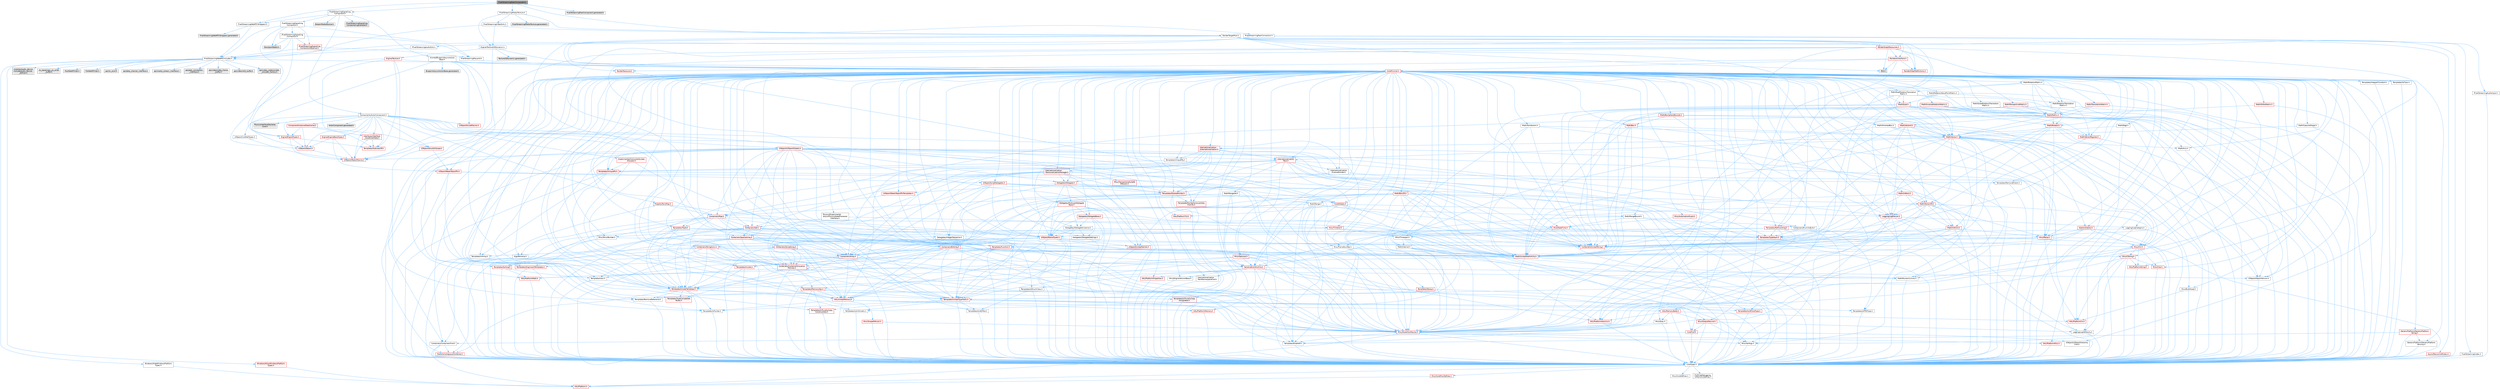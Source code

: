 digraph "PixelStreamingPeerComponent.h"
{
 // INTERACTIVE_SVG=YES
 // LATEX_PDF_SIZE
  bgcolor="transparent";
  edge [fontname=Helvetica,fontsize=10,labelfontname=Helvetica,labelfontsize=10];
  node [fontname=Helvetica,fontsize=10,shape=box,height=0.2,width=0.4];
  Node1 [id="Node000001",label="PixelStreamingPeerComponent.h",height=0.2,width=0.4,color="gray40", fillcolor="grey60", style="filled", fontcolor="black",tooltip=" "];
  Node1 -> Node2 [id="edge1_Node000001_Node000002",color="steelblue1",style="solid",tooltip=" "];
  Node2 [id="Node000002",label="PixelStreamingPeerConnection.h",height=0.2,width=0.4,color="grey40", fillcolor="white", style="filled",URL="$d5/d43/PixelStreamingPeerConnection_8h.html",tooltip=" "];
  Node2 -> Node3 [id="edge2_Node000002_Node000003",color="steelblue1",style="solid",tooltip=" "];
  Node3 [id="Node000003",label="IPixelStreamingAudioSink.h",height=0.2,width=0.4,color="grey40", fillcolor="white", style="filled",URL="$d9/d99/IPixelStreamingAudioSink_8h.html",tooltip=" "];
  Node3 -> Node4 [id="edge3_Node000003_Node000004",color="steelblue1",style="solid",tooltip=" "];
  Node4 [id="Node000004",label="PixelStreamingWebRTCIncludes.h",height=0.2,width=0.4,color="grey40", fillcolor="white", style="filled",URL="$d6/d79/PixelStreamingWebRTCIncludes_8h.html",tooltip=" "];
  Node4 -> Node5 [id="edge4_Node000004_Node000005",color="steelblue1",style="solid",tooltip=" "];
  Node5 [id="Node000005",label="CoreMinimal.h",height=0.2,width=0.4,color="red", fillcolor="#FFF0F0", style="filled",URL="$d7/d67/CoreMinimal_8h.html",tooltip=" "];
  Node5 -> Node6 [id="edge5_Node000005_Node000006",color="steelblue1",style="solid",tooltip=" "];
  Node6 [id="Node000006",label="CoreTypes.h",height=0.2,width=0.4,color="grey40", fillcolor="white", style="filled",URL="$dc/dec/CoreTypes_8h.html",tooltip=" "];
  Node6 -> Node7 [id="edge6_Node000006_Node000007",color="steelblue1",style="solid",tooltip=" "];
  Node7 [id="Node000007",label="HAL/Platform.h",height=0.2,width=0.4,color="red", fillcolor="#FFF0F0", style="filled",URL="$d9/dd0/Platform_8h.html",tooltip=" "];
  Node6 -> Node17 [id="edge7_Node000006_Node000017",color="steelblue1",style="solid",tooltip=" "];
  Node17 [id="Node000017",label="ProfilingDebugging\l/UMemoryDefines.h",height=0.2,width=0.4,color="grey40", fillcolor="white", style="filled",URL="$d2/da2/UMemoryDefines_8h.html",tooltip=" "];
  Node6 -> Node18 [id="edge8_Node000006_Node000018",color="steelblue1",style="solid",tooltip=" "];
  Node18 [id="Node000018",label="Misc/CoreMiscDefines.h",height=0.2,width=0.4,color="red", fillcolor="#FFF0F0", style="filled",URL="$da/d38/CoreMiscDefines_8h.html",tooltip=" "];
  Node18 -> Node7 [id="edge9_Node000018_Node000007",color="steelblue1",style="solid",tooltip=" "];
  Node6 -> Node19 [id="edge10_Node000006_Node000019",color="steelblue1",style="solid",tooltip=" "];
  Node19 [id="Node000019",label="Misc/CoreDefines.h",height=0.2,width=0.4,color="grey40", fillcolor="white", style="filled",URL="$d3/dd2/CoreDefines_8h.html",tooltip=" "];
  Node5 -> Node20 [id="edge11_Node000005_Node000020",color="steelblue1",style="solid",tooltip=" "];
  Node20 [id="Node000020",label="CoreFwd.h",height=0.2,width=0.4,color="red", fillcolor="#FFF0F0", style="filled",URL="$d1/d1e/CoreFwd_8h.html",tooltip=" "];
  Node20 -> Node6 [id="edge12_Node000020_Node000006",color="steelblue1",style="solid",tooltip=" "];
  Node20 -> Node21 [id="edge13_Node000020_Node000021",color="steelblue1",style="solid",tooltip=" "];
  Node21 [id="Node000021",label="Containers/ContainersFwd.h",height=0.2,width=0.4,color="grey40", fillcolor="white", style="filled",URL="$d4/d0a/ContainersFwd_8h.html",tooltip=" "];
  Node21 -> Node7 [id="edge14_Node000021_Node000007",color="steelblue1",style="solid",tooltip=" "];
  Node21 -> Node6 [id="edge15_Node000021_Node000006",color="steelblue1",style="solid",tooltip=" "];
  Node21 -> Node22 [id="edge16_Node000021_Node000022",color="steelblue1",style="solid",tooltip=" "];
  Node22 [id="Node000022",label="Traits/IsContiguousContainer.h",height=0.2,width=0.4,color="red", fillcolor="#FFF0F0", style="filled",URL="$d5/d3c/IsContiguousContainer_8h.html",tooltip=" "];
  Node22 -> Node6 [id="edge17_Node000022_Node000006",color="steelblue1",style="solid",tooltip=" "];
  Node20 -> Node26 [id="edge18_Node000020_Node000026",color="steelblue1",style="solid",tooltip=" "];
  Node26 [id="Node000026",label="UObject/UObjectHierarchy\lFwd.h",height=0.2,width=0.4,color="grey40", fillcolor="white", style="filled",URL="$d3/d13/UObjectHierarchyFwd_8h.html",tooltip=" "];
  Node5 -> Node26 [id="edge19_Node000005_Node000026",color="steelblue1",style="solid",tooltip=" "];
  Node5 -> Node21 [id="edge20_Node000005_Node000021",color="steelblue1",style="solid",tooltip=" "];
  Node5 -> Node27 [id="edge21_Node000005_Node000027",color="steelblue1",style="solid",tooltip=" "];
  Node27 [id="Node000027",label="Misc/VarArgs.h",height=0.2,width=0.4,color="grey40", fillcolor="white", style="filled",URL="$d5/d6f/VarArgs_8h.html",tooltip=" "];
  Node27 -> Node6 [id="edge22_Node000027_Node000006",color="steelblue1",style="solid",tooltip=" "];
  Node5 -> Node28 [id="edge23_Node000005_Node000028",color="steelblue1",style="solid",tooltip=" "];
  Node28 [id="Node000028",label="Logging/LogVerbosity.h",height=0.2,width=0.4,color="grey40", fillcolor="white", style="filled",URL="$d2/d8f/LogVerbosity_8h.html",tooltip=" "];
  Node28 -> Node6 [id="edge24_Node000028_Node000006",color="steelblue1",style="solid",tooltip=" "];
  Node5 -> Node29 [id="edge25_Node000005_Node000029",color="steelblue1",style="solid",tooltip=" "];
  Node29 [id="Node000029",label="Misc/OutputDevice.h",height=0.2,width=0.4,color="red", fillcolor="#FFF0F0", style="filled",URL="$d7/d32/OutputDevice_8h.html",tooltip=" "];
  Node29 -> Node20 [id="edge26_Node000029_Node000020",color="steelblue1",style="solid",tooltip=" "];
  Node29 -> Node6 [id="edge27_Node000029_Node000006",color="steelblue1",style="solid",tooltip=" "];
  Node29 -> Node28 [id="edge28_Node000029_Node000028",color="steelblue1",style="solid",tooltip=" "];
  Node29 -> Node27 [id="edge29_Node000029_Node000027",color="steelblue1",style="solid",tooltip=" "];
  Node5 -> Node35 [id="edge30_Node000005_Node000035",color="steelblue1",style="solid",tooltip=" "];
  Node35 [id="Node000035",label="HAL/PlatformCrt.h",height=0.2,width=0.4,color="red", fillcolor="#FFF0F0", style="filled",URL="$d8/d75/PlatformCrt_8h.html",tooltip=" "];
  Node5 -> Node45 [id="edge31_Node000005_Node000045",color="steelblue1",style="solid",tooltip=" "];
  Node45 [id="Node000045",label="HAL/PlatformMisc.h",height=0.2,width=0.4,color="red", fillcolor="#FFF0F0", style="filled",URL="$d0/df5/PlatformMisc_8h.html",tooltip=" "];
  Node45 -> Node6 [id="edge32_Node000045_Node000006",color="steelblue1",style="solid",tooltip=" "];
  Node5 -> Node64 [id="edge33_Node000005_Node000064",color="steelblue1",style="solid",tooltip=" "];
  Node64 [id="Node000064",label="Misc/AssertionMacros.h",height=0.2,width=0.4,color="red", fillcolor="#FFF0F0", style="filled",URL="$d0/dfa/AssertionMacros_8h.html",tooltip=" "];
  Node64 -> Node6 [id="edge34_Node000064_Node000006",color="steelblue1",style="solid",tooltip=" "];
  Node64 -> Node7 [id="edge35_Node000064_Node000007",color="steelblue1",style="solid",tooltip=" "];
  Node64 -> Node45 [id="edge36_Node000064_Node000045",color="steelblue1",style="solid",tooltip=" "];
  Node64 -> Node65 [id="edge37_Node000064_Node000065",color="steelblue1",style="solid",tooltip=" "];
  Node65 [id="Node000065",label="Templates/EnableIf.h",height=0.2,width=0.4,color="grey40", fillcolor="white", style="filled",URL="$d7/d60/EnableIf_8h.html",tooltip=" "];
  Node65 -> Node6 [id="edge38_Node000065_Node000006",color="steelblue1",style="solid",tooltip=" "];
  Node64 -> Node27 [id="edge39_Node000064_Node000027",color="steelblue1",style="solid",tooltip=" "];
  Node5 -> Node73 [id="edge40_Node000005_Node000073",color="steelblue1",style="solid",tooltip=" "];
  Node73 [id="Node000073",label="Templates/IsPointer.h",height=0.2,width=0.4,color="grey40", fillcolor="white", style="filled",URL="$d7/d05/IsPointer_8h.html",tooltip=" "];
  Node73 -> Node6 [id="edge41_Node000073_Node000006",color="steelblue1",style="solid",tooltip=" "];
  Node5 -> Node74 [id="edge42_Node000005_Node000074",color="steelblue1",style="solid",tooltip=" "];
  Node74 [id="Node000074",label="HAL/PlatformMemory.h",height=0.2,width=0.4,color="red", fillcolor="#FFF0F0", style="filled",URL="$de/d68/PlatformMemory_8h.html",tooltip=" "];
  Node74 -> Node6 [id="edge43_Node000074_Node000006",color="steelblue1",style="solid",tooltip=" "];
  Node5 -> Node57 [id="edge44_Node000005_Node000057",color="steelblue1",style="solid",tooltip=" "];
  Node57 [id="Node000057",label="HAL/PlatformAtomics.h",height=0.2,width=0.4,color="red", fillcolor="#FFF0F0", style="filled",URL="$d3/d36/PlatformAtomics_8h.html",tooltip=" "];
  Node57 -> Node6 [id="edge45_Node000057_Node000006",color="steelblue1",style="solid",tooltip=" "];
  Node5 -> Node79 [id="edge46_Node000005_Node000079",color="steelblue1",style="solid",tooltip=" "];
  Node79 [id="Node000079",label="Misc/Exec.h",height=0.2,width=0.4,color="grey40", fillcolor="white", style="filled",URL="$de/ddb/Exec_8h.html",tooltip=" "];
  Node79 -> Node6 [id="edge47_Node000079_Node000006",color="steelblue1",style="solid",tooltip=" "];
  Node79 -> Node64 [id="edge48_Node000079_Node000064",color="steelblue1",style="solid",tooltip=" "];
  Node5 -> Node80 [id="edge49_Node000005_Node000080",color="steelblue1",style="solid",tooltip=" "];
  Node80 [id="Node000080",label="HAL/MemoryBase.h",height=0.2,width=0.4,color="red", fillcolor="#FFF0F0", style="filled",URL="$d6/d9f/MemoryBase_8h.html",tooltip=" "];
  Node80 -> Node6 [id="edge50_Node000080_Node000006",color="steelblue1",style="solid",tooltip=" "];
  Node80 -> Node57 [id="edge51_Node000080_Node000057",color="steelblue1",style="solid",tooltip=" "];
  Node80 -> Node35 [id="edge52_Node000080_Node000035",color="steelblue1",style="solid",tooltip=" "];
  Node80 -> Node79 [id="edge53_Node000080_Node000079",color="steelblue1",style="solid",tooltip=" "];
  Node80 -> Node29 [id="edge54_Node000080_Node000029",color="steelblue1",style="solid",tooltip=" "];
  Node5 -> Node90 [id="edge55_Node000005_Node000090",color="steelblue1",style="solid",tooltip=" "];
  Node90 [id="Node000090",label="HAL/UnrealMemory.h",height=0.2,width=0.4,color="red", fillcolor="#FFF0F0", style="filled",URL="$d9/d96/UnrealMemory_8h.html",tooltip=" "];
  Node90 -> Node6 [id="edge56_Node000090_Node000006",color="steelblue1",style="solid",tooltip=" "];
  Node90 -> Node80 [id="edge57_Node000090_Node000080",color="steelblue1",style="solid",tooltip=" "];
  Node90 -> Node74 [id="edge58_Node000090_Node000074",color="steelblue1",style="solid",tooltip=" "];
  Node90 -> Node73 [id="edge59_Node000090_Node000073",color="steelblue1",style="solid",tooltip=" "];
  Node5 -> Node92 [id="edge60_Node000005_Node000092",color="steelblue1",style="solid",tooltip=" "];
  Node92 [id="Node000092",label="Templates/IsArithmetic.h",height=0.2,width=0.4,color="grey40", fillcolor="white", style="filled",URL="$d2/d5d/IsArithmetic_8h.html",tooltip=" "];
  Node92 -> Node6 [id="edge61_Node000092_Node000006",color="steelblue1",style="solid",tooltip=" "];
  Node5 -> Node86 [id="edge62_Node000005_Node000086",color="steelblue1",style="solid",tooltip=" "];
  Node86 [id="Node000086",label="Templates/AndOrNot.h",height=0.2,width=0.4,color="grey40", fillcolor="white", style="filled",URL="$db/d0a/AndOrNot_8h.html",tooltip=" "];
  Node86 -> Node6 [id="edge63_Node000086_Node000006",color="steelblue1",style="solid",tooltip=" "];
  Node5 -> Node93 [id="edge64_Node000005_Node000093",color="steelblue1",style="solid",tooltip=" "];
  Node93 [id="Node000093",label="Templates/IsPODType.h",height=0.2,width=0.4,color="grey40", fillcolor="white", style="filled",URL="$d7/db1/IsPODType_8h.html",tooltip=" "];
  Node93 -> Node6 [id="edge65_Node000093_Node000006",color="steelblue1",style="solid",tooltip=" "];
  Node5 -> Node94 [id="edge66_Node000005_Node000094",color="steelblue1",style="solid",tooltip=" "];
  Node94 [id="Node000094",label="Templates/IsUECoreType.h",height=0.2,width=0.4,color="red", fillcolor="#FFF0F0", style="filled",URL="$d1/db8/IsUECoreType_8h.html",tooltip=" "];
  Node94 -> Node6 [id="edge67_Node000094_Node000006",color="steelblue1",style="solid",tooltip=" "];
  Node5 -> Node87 [id="edge68_Node000005_Node000087",color="steelblue1",style="solid",tooltip=" "];
  Node87 [id="Node000087",label="Templates/IsTriviallyCopy\lConstructible.h",height=0.2,width=0.4,color="red", fillcolor="#FFF0F0", style="filled",URL="$d3/d78/IsTriviallyCopyConstructible_8h.html",tooltip=" "];
  Node87 -> Node6 [id="edge69_Node000087_Node000006",color="steelblue1",style="solid",tooltip=" "];
  Node5 -> Node95 [id="edge70_Node000005_Node000095",color="steelblue1",style="solid",tooltip=" "];
  Node95 [id="Node000095",label="Templates/UnrealTypeTraits.h",height=0.2,width=0.4,color="red", fillcolor="#FFF0F0", style="filled",URL="$d2/d2d/UnrealTypeTraits_8h.html",tooltip=" "];
  Node95 -> Node6 [id="edge71_Node000095_Node000006",color="steelblue1",style="solid",tooltip=" "];
  Node95 -> Node73 [id="edge72_Node000095_Node000073",color="steelblue1",style="solid",tooltip=" "];
  Node95 -> Node64 [id="edge73_Node000095_Node000064",color="steelblue1",style="solid",tooltip=" "];
  Node95 -> Node86 [id="edge74_Node000095_Node000086",color="steelblue1",style="solid",tooltip=" "];
  Node95 -> Node65 [id="edge75_Node000095_Node000065",color="steelblue1",style="solid",tooltip=" "];
  Node95 -> Node92 [id="edge76_Node000095_Node000092",color="steelblue1",style="solid",tooltip=" "];
  Node95 -> Node93 [id="edge77_Node000095_Node000093",color="steelblue1",style="solid",tooltip=" "];
  Node95 -> Node94 [id="edge78_Node000095_Node000094",color="steelblue1",style="solid",tooltip=" "];
  Node95 -> Node87 [id="edge79_Node000095_Node000087",color="steelblue1",style="solid",tooltip=" "];
  Node5 -> Node65 [id="edge80_Node000005_Node000065",color="steelblue1",style="solid",tooltip=" "];
  Node5 -> Node97 [id="edge81_Node000005_Node000097",color="steelblue1",style="solid",tooltip=" "];
  Node97 [id="Node000097",label="Templates/RemoveReference.h",height=0.2,width=0.4,color="grey40", fillcolor="white", style="filled",URL="$da/dbe/RemoveReference_8h.html",tooltip=" "];
  Node97 -> Node6 [id="edge82_Node000097_Node000006",color="steelblue1",style="solid",tooltip=" "];
  Node5 -> Node98 [id="edge83_Node000005_Node000098",color="steelblue1",style="solid",tooltip=" "];
  Node98 [id="Node000098",label="Templates/IntegralConstant.h",height=0.2,width=0.4,color="grey40", fillcolor="white", style="filled",URL="$db/d1b/IntegralConstant_8h.html",tooltip=" "];
  Node98 -> Node6 [id="edge84_Node000098_Node000006",color="steelblue1",style="solid",tooltip=" "];
  Node5 -> Node99 [id="edge85_Node000005_Node000099",color="steelblue1",style="solid",tooltip=" "];
  Node99 [id="Node000099",label="Templates/IsClass.h",height=0.2,width=0.4,color="grey40", fillcolor="white", style="filled",URL="$db/dcb/IsClass_8h.html",tooltip=" "];
  Node99 -> Node6 [id="edge86_Node000099_Node000006",color="steelblue1",style="solid",tooltip=" "];
  Node5 -> Node100 [id="edge87_Node000005_Node000100",color="steelblue1",style="solid",tooltip=" "];
  Node100 [id="Node000100",label="Templates/TypeCompatible\lBytes.h",height=0.2,width=0.4,color="red", fillcolor="#FFF0F0", style="filled",URL="$df/d0a/TypeCompatibleBytes_8h.html",tooltip=" "];
  Node100 -> Node6 [id="edge88_Node000100_Node000006",color="steelblue1",style="solid",tooltip=" "];
  Node5 -> Node22 [id="edge89_Node000005_Node000022",color="steelblue1",style="solid",tooltip=" "];
  Node5 -> Node101 [id="edge90_Node000005_Node000101",color="steelblue1",style="solid",tooltip=" "];
  Node101 [id="Node000101",label="Templates/UnrealTemplate.h",height=0.2,width=0.4,color="red", fillcolor="#FFF0F0", style="filled",URL="$d4/d24/UnrealTemplate_8h.html",tooltip=" "];
  Node101 -> Node6 [id="edge91_Node000101_Node000006",color="steelblue1",style="solid",tooltip=" "];
  Node101 -> Node73 [id="edge92_Node000101_Node000073",color="steelblue1",style="solid",tooltip=" "];
  Node101 -> Node90 [id="edge93_Node000101_Node000090",color="steelblue1",style="solid",tooltip=" "];
  Node101 -> Node95 [id="edge94_Node000101_Node000095",color="steelblue1",style="solid",tooltip=" "];
  Node101 -> Node97 [id="edge95_Node000101_Node000097",color="steelblue1",style="solid",tooltip=" "];
  Node101 -> Node100 [id="edge96_Node000101_Node000100",color="steelblue1",style="solid",tooltip=" "];
  Node101 -> Node22 [id="edge97_Node000101_Node000022",color="steelblue1",style="solid",tooltip=" "];
  Node5 -> Node50 [id="edge98_Node000005_Node000050",color="steelblue1",style="solid",tooltip=" "];
  Node50 [id="Node000050",label="Math/NumericLimits.h",height=0.2,width=0.4,color="grey40", fillcolor="white", style="filled",URL="$df/d1b/NumericLimits_8h.html",tooltip=" "];
  Node50 -> Node6 [id="edge99_Node000050_Node000006",color="steelblue1",style="solid",tooltip=" "];
  Node5 -> Node105 [id="edge100_Node000005_Node000105",color="steelblue1",style="solid",tooltip=" "];
  Node105 [id="Node000105",label="HAL/PlatformMath.h",height=0.2,width=0.4,color="red", fillcolor="#FFF0F0", style="filled",URL="$dc/d53/PlatformMath_8h.html",tooltip=" "];
  Node105 -> Node6 [id="edge101_Node000105_Node000006",color="steelblue1",style="solid",tooltip=" "];
  Node5 -> Node88 [id="edge102_Node000005_Node000088",color="steelblue1",style="solid",tooltip=" "];
  Node88 [id="Node000088",label="Templates/IsTriviallyCopy\lAssignable.h",height=0.2,width=0.4,color="red", fillcolor="#FFF0F0", style="filled",URL="$d2/df2/IsTriviallyCopyAssignable_8h.html",tooltip=" "];
  Node88 -> Node6 [id="edge103_Node000088_Node000006",color="steelblue1",style="solid",tooltip=" "];
  Node5 -> Node113 [id="edge104_Node000005_Node000113",color="steelblue1",style="solid",tooltip=" "];
  Node113 [id="Node000113",label="Templates/MemoryOps.h",height=0.2,width=0.4,color="red", fillcolor="#FFF0F0", style="filled",URL="$db/dea/MemoryOps_8h.html",tooltip=" "];
  Node113 -> Node6 [id="edge105_Node000113_Node000006",color="steelblue1",style="solid",tooltip=" "];
  Node113 -> Node90 [id="edge106_Node000113_Node000090",color="steelblue1",style="solid",tooltip=" "];
  Node113 -> Node88 [id="edge107_Node000113_Node000088",color="steelblue1",style="solid",tooltip=" "];
  Node113 -> Node87 [id="edge108_Node000113_Node000087",color="steelblue1",style="solid",tooltip=" "];
  Node113 -> Node95 [id="edge109_Node000113_Node000095",color="steelblue1",style="solid",tooltip=" "];
  Node5 -> Node114 [id="edge110_Node000005_Node000114",color="steelblue1",style="solid",tooltip=" "];
  Node114 [id="Node000114",label="Containers/ContainerAllocation\lPolicies.h",height=0.2,width=0.4,color="red", fillcolor="#FFF0F0", style="filled",URL="$d7/dff/ContainerAllocationPolicies_8h.html",tooltip=" "];
  Node114 -> Node6 [id="edge111_Node000114_Node000006",color="steelblue1",style="solid",tooltip=" "];
  Node114 -> Node114 [id="edge112_Node000114_Node000114",color="steelblue1",style="solid",tooltip=" "];
  Node114 -> Node105 [id="edge113_Node000114_Node000105",color="steelblue1",style="solid",tooltip=" "];
  Node114 -> Node90 [id="edge114_Node000114_Node000090",color="steelblue1",style="solid",tooltip=" "];
  Node114 -> Node50 [id="edge115_Node000114_Node000050",color="steelblue1",style="solid",tooltip=" "];
  Node114 -> Node64 [id="edge116_Node000114_Node000064",color="steelblue1",style="solid",tooltip=" "];
  Node114 -> Node113 [id="edge117_Node000114_Node000113",color="steelblue1",style="solid",tooltip=" "];
  Node114 -> Node100 [id="edge118_Node000114_Node000100",color="steelblue1",style="solid",tooltip=" "];
  Node5 -> Node117 [id="edge119_Node000005_Node000117",color="steelblue1",style="solid",tooltip=" "];
  Node117 [id="Node000117",label="Templates/IsEnumClass.h",height=0.2,width=0.4,color="grey40", fillcolor="white", style="filled",URL="$d7/d15/IsEnumClass_8h.html",tooltip=" "];
  Node117 -> Node6 [id="edge120_Node000117_Node000006",color="steelblue1",style="solid",tooltip=" "];
  Node117 -> Node86 [id="edge121_Node000117_Node000086",color="steelblue1",style="solid",tooltip=" "];
  Node5 -> Node118 [id="edge122_Node000005_Node000118",color="steelblue1",style="solid",tooltip=" "];
  Node118 [id="Node000118",label="HAL/PlatformProperties.h",height=0.2,width=0.4,color="red", fillcolor="#FFF0F0", style="filled",URL="$d9/db0/PlatformProperties_8h.html",tooltip=" "];
  Node118 -> Node6 [id="edge123_Node000118_Node000006",color="steelblue1",style="solid",tooltip=" "];
  Node5 -> Node121 [id="edge124_Node000005_Node000121",color="steelblue1",style="solid",tooltip=" "];
  Node121 [id="Node000121",label="Misc/EngineVersionBase.h",height=0.2,width=0.4,color="grey40", fillcolor="white", style="filled",URL="$d5/d2b/EngineVersionBase_8h.html",tooltip=" "];
  Node121 -> Node6 [id="edge125_Node000121_Node000006",color="steelblue1",style="solid",tooltip=" "];
  Node5 -> Node122 [id="edge126_Node000005_Node000122",color="steelblue1",style="solid",tooltip=" "];
  Node122 [id="Node000122",label="Internationalization\l/TextNamespaceFwd.h",height=0.2,width=0.4,color="grey40", fillcolor="white", style="filled",URL="$d8/d97/TextNamespaceFwd_8h.html",tooltip=" "];
  Node122 -> Node6 [id="edge127_Node000122_Node000006",color="steelblue1",style="solid",tooltip=" "];
  Node5 -> Node123 [id="edge128_Node000005_Node000123",color="steelblue1",style="solid",tooltip=" "];
  Node123 [id="Node000123",label="Serialization/Archive.h",height=0.2,width=0.4,color="red", fillcolor="#FFF0F0", style="filled",URL="$d7/d3b/Archive_8h.html",tooltip=" "];
  Node123 -> Node20 [id="edge129_Node000123_Node000020",color="steelblue1",style="solid",tooltip=" "];
  Node123 -> Node6 [id="edge130_Node000123_Node000006",color="steelblue1",style="solid",tooltip=" "];
  Node123 -> Node118 [id="edge131_Node000123_Node000118",color="steelblue1",style="solid",tooltip=" "];
  Node123 -> Node122 [id="edge132_Node000123_Node000122",color="steelblue1",style="solid",tooltip=" "];
  Node123 -> Node64 [id="edge133_Node000123_Node000064",color="steelblue1",style="solid",tooltip=" "];
  Node123 -> Node121 [id="edge134_Node000123_Node000121",color="steelblue1",style="solid",tooltip=" "];
  Node123 -> Node27 [id="edge135_Node000123_Node000027",color="steelblue1",style="solid",tooltip=" "];
  Node123 -> Node65 [id="edge136_Node000123_Node000065",color="steelblue1",style="solid",tooltip=" "];
  Node123 -> Node117 [id="edge137_Node000123_Node000117",color="steelblue1",style="solid",tooltip=" "];
  Node123 -> Node101 [id="edge138_Node000123_Node000101",color="steelblue1",style="solid",tooltip=" "];
  Node123 -> Node126 [id="edge139_Node000123_Node000126",color="steelblue1",style="solid",tooltip=" "];
  Node126 [id="Node000126",label="UObject/ObjectVersion.h",height=0.2,width=0.4,color="grey40", fillcolor="white", style="filled",URL="$da/d63/ObjectVersion_8h.html",tooltip=" "];
  Node126 -> Node6 [id="edge140_Node000126_Node000006",color="steelblue1",style="solid",tooltip=" "];
  Node5 -> Node127 [id="edge141_Node000005_Node000127",color="steelblue1",style="solid",tooltip=" "];
  Node127 [id="Node000127",label="Templates/Less.h",height=0.2,width=0.4,color="grey40", fillcolor="white", style="filled",URL="$de/dc8/Less_8h.html",tooltip=" "];
  Node127 -> Node6 [id="edge142_Node000127_Node000006",color="steelblue1",style="solid",tooltip=" "];
  Node127 -> Node101 [id="edge143_Node000127_Node000101",color="steelblue1",style="solid",tooltip=" "];
  Node5 -> Node128 [id="edge144_Node000005_Node000128",color="steelblue1",style="solid",tooltip=" "];
  Node128 [id="Node000128",label="Templates/Sorting.h",height=0.2,width=0.4,color="red", fillcolor="#FFF0F0", style="filled",URL="$d3/d9e/Sorting_8h.html",tooltip=" "];
  Node128 -> Node6 [id="edge145_Node000128_Node000006",color="steelblue1",style="solid",tooltip=" "];
  Node128 -> Node105 [id="edge146_Node000128_Node000105",color="steelblue1",style="solid",tooltip=" "];
  Node128 -> Node127 [id="edge147_Node000128_Node000127",color="steelblue1",style="solid",tooltip=" "];
  Node5 -> Node139 [id="edge148_Node000005_Node000139",color="steelblue1",style="solid",tooltip=" "];
  Node139 [id="Node000139",label="Misc/Char.h",height=0.2,width=0.4,color="red", fillcolor="#FFF0F0", style="filled",URL="$d0/d58/Char_8h.html",tooltip=" "];
  Node139 -> Node6 [id="edge149_Node000139_Node000006",color="steelblue1",style="solid",tooltip=" "];
  Node5 -> Node142 [id="edge150_Node000005_Node000142",color="steelblue1",style="solid",tooltip=" "];
  Node142 [id="Node000142",label="GenericPlatform/GenericPlatform\lStricmp.h",height=0.2,width=0.4,color="grey40", fillcolor="white", style="filled",URL="$d2/d86/GenericPlatformStricmp_8h.html",tooltip=" "];
  Node142 -> Node6 [id="edge151_Node000142_Node000006",color="steelblue1",style="solid",tooltip=" "];
  Node5 -> Node143 [id="edge152_Node000005_Node000143",color="steelblue1",style="solid",tooltip=" "];
  Node143 [id="Node000143",label="GenericPlatform/GenericPlatform\lString.h",height=0.2,width=0.4,color="red", fillcolor="#FFF0F0", style="filled",URL="$dd/d20/GenericPlatformString_8h.html",tooltip=" "];
  Node143 -> Node6 [id="edge153_Node000143_Node000006",color="steelblue1",style="solid",tooltip=" "];
  Node143 -> Node142 [id="edge154_Node000143_Node000142",color="steelblue1",style="solid",tooltip=" "];
  Node143 -> Node65 [id="edge155_Node000143_Node000065",color="steelblue1",style="solid",tooltip=" "];
  Node5 -> Node76 [id="edge156_Node000005_Node000076",color="steelblue1",style="solid",tooltip=" "];
  Node76 [id="Node000076",label="HAL/PlatformString.h",height=0.2,width=0.4,color="red", fillcolor="#FFF0F0", style="filled",URL="$db/db5/PlatformString_8h.html",tooltip=" "];
  Node76 -> Node6 [id="edge157_Node000076_Node000006",color="steelblue1",style="solid",tooltip=" "];
  Node5 -> Node146 [id="edge158_Node000005_Node000146",color="steelblue1",style="solid",tooltip=" "];
  Node146 [id="Node000146",label="Misc/CString.h",height=0.2,width=0.4,color="red", fillcolor="#FFF0F0", style="filled",URL="$d2/d49/CString_8h.html",tooltip=" "];
  Node146 -> Node6 [id="edge159_Node000146_Node000006",color="steelblue1",style="solid",tooltip=" "];
  Node146 -> Node35 [id="edge160_Node000146_Node000035",color="steelblue1",style="solid",tooltip=" "];
  Node146 -> Node76 [id="edge161_Node000146_Node000076",color="steelblue1",style="solid",tooltip=" "];
  Node146 -> Node64 [id="edge162_Node000146_Node000064",color="steelblue1",style="solid",tooltip=" "];
  Node146 -> Node139 [id="edge163_Node000146_Node000139",color="steelblue1",style="solid",tooltip=" "];
  Node146 -> Node27 [id="edge164_Node000146_Node000027",color="steelblue1",style="solid",tooltip=" "];
  Node5 -> Node147 [id="edge165_Node000005_Node000147",color="steelblue1",style="solid",tooltip=" "];
  Node147 [id="Node000147",label="Misc/Crc.h",height=0.2,width=0.4,color="red", fillcolor="#FFF0F0", style="filled",URL="$d4/dd2/Crc_8h.html",tooltip=" "];
  Node147 -> Node6 [id="edge166_Node000147_Node000006",color="steelblue1",style="solid",tooltip=" "];
  Node147 -> Node76 [id="edge167_Node000147_Node000076",color="steelblue1",style="solid",tooltip=" "];
  Node147 -> Node64 [id="edge168_Node000147_Node000064",color="steelblue1",style="solid",tooltip=" "];
  Node147 -> Node146 [id="edge169_Node000147_Node000146",color="steelblue1",style="solid",tooltip=" "];
  Node147 -> Node139 [id="edge170_Node000147_Node000139",color="steelblue1",style="solid",tooltip=" "];
  Node147 -> Node95 [id="edge171_Node000147_Node000095",color="steelblue1",style="solid",tooltip=" "];
  Node5 -> Node138 [id="edge172_Node000005_Node000138",color="steelblue1",style="solid",tooltip=" "];
  Node138 [id="Node000138",label="Math/UnrealMathUtility.h",height=0.2,width=0.4,color="red", fillcolor="#FFF0F0", style="filled",URL="$db/db8/UnrealMathUtility_8h.html",tooltip=" "];
  Node138 -> Node6 [id="edge173_Node000138_Node000006",color="steelblue1",style="solid",tooltip=" "];
  Node138 -> Node64 [id="edge174_Node000138_Node000064",color="steelblue1",style="solid",tooltip=" "];
  Node138 -> Node105 [id="edge175_Node000138_Node000105",color="steelblue1",style="solid",tooltip=" "];
  Node5 -> Node148 [id="edge176_Node000005_Node000148",color="steelblue1",style="solid",tooltip=" "];
  Node148 [id="Node000148",label="Containers/UnrealString.h",height=0.2,width=0.4,color="red", fillcolor="#FFF0F0", style="filled",URL="$d5/dba/UnrealString_8h.html",tooltip=" "];
  Node5 -> Node152 [id="edge177_Node000005_Node000152",color="steelblue1",style="solid",tooltip=" "];
  Node152 [id="Node000152",label="Containers/Array.h",height=0.2,width=0.4,color="red", fillcolor="#FFF0F0", style="filled",URL="$df/dd0/Array_8h.html",tooltip=" "];
  Node152 -> Node6 [id="edge178_Node000152_Node000006",color="steelblue1",style="solid",tooltip=" "];
  Node152 -> Node64 [id="edge179_Node000152_Node000064",color="steelblue1",style="solid",tooltip=" "];
  Node152 -> Node90 [id="edge180_Node000152_Node000090",color="steelblue1",style="solid",tooltip=" "];
  Node152 -> Node95 [id="edge181_Node000152_Node000095",color="steelblue1",style="solid",tooltip=" "];
  Node152 -> Node101 [id="edge182_Node000152_Node000101",color="steelblue1",style="solid",tooltip=" "];
  Node152 -> Node114 [id="edge183_Node000152_Node000114",color="steelblue1",style="solid",tooltip=" "];
  Node152 -> Node123 [id="edge184_Node000152_Node000123",color="steelblue1",style="solid",tooltip=" "];
  Node152 -> Node131 [id="edge185_Node000152_Node000131",color="steelblue1",style="solid",tooltip=" "];
  Node131 [id="Node000131",label="Templates/Invoke.h",height=0.2,width=0.4,color="red", fillcolor="#FFF0F0", style="filled",URL="$d7/deb/Invoke_8h.html",tooltip=" "];
  Node131 -> Node6 [id="edge186_Node000131_Node000006",color="steelblue1",style="solid",tooltip=" "];
  Node131 -> Node101 [id="edge187_Node000131_Node000101",color="steelblue1",style="solid",tooltip=" "];
  Node152 -> Node127 [id="edge188_Node000152_Node000127",color="steelblue1",style="solid",tooltip=" "];
  Node152 -> Node128 [id="edge189_Node000152_Node000128",color="steelblue1",style="solid",tooltip=" "];
  Node152 -> Node175 [id="edge190_Node000152_Node000175",color="steelblue1",style="solid",tooltip=" "];
  Node175 [id="Node000175",label="Templates/AlignmentTemplates.h",height=0.2,width=0.4,color="red", fillcolor="#FFF0F0", style="filled",URL="$dd/d32/AlignmentTemplates_8h.html",tooltip=" "];
  Node175 -> Node6 [id="edge191_Node000175_Node000006",color="steelblue1",style="solid",tooltip=" "];
  Node175 -> Node73 [id="edge192_Node000175_Node000073",color="steelblue1",style="solid",tooltip=" "];
  Node5 -> Node176 [id="edge193_Node000005_Node000176",color="steelblue1",style="solid",tooltip=" "];
  Node176 [id="Node000176",label="Misc/FrameNumber.h",height=0.2,width=0.4,color="grey40", fillcolor="white", style="filled",URL="$dd/dbd/FrameNumber_8h.html",tooltip=" "];
  Node176 -> Node6 [id="edge194_Node000176_Node000006",color="steelblue1",style="solid",tooltip=" "];
  Node176 -> Node50 [id="edge195_Node000176_Node000050",color="steelblue1",style="solid",tooltip=" "];
  Node176 -> Node138 [id="edge196_Node000176_Node000138",color="steelblue1",style="solid",tooltip=" "];
  Node176 -> Node65 [id="edge197_Node000176_Node000065",color="steelblue1",style="solid",tooltip=" "];
  Node176 -> Node95 [id="edge198_Node000176_Node000095",color="steelblue1",style="solid",tooltip=" "];
  Node5 -> Node177 [id="edge199_Node000005_Node000177",color="steelblue1",style="solid",tooltip=" "];
  Node177 [id="Node000177",label="Misc/Timespan.h",height=0.2,width=0.4,color="grey40", fillcolor="white", style="filled",URL="$da/dd9/Timespan_8h.html",tooltip=" "];
  Node177 -> Node6 [id="edge200_Node000177_Node000006",color="steelblue1",style="solid",tooltip=" "];
  Node177 -> Node178 [id="edge201_Node000177_Node000178",color="steelblue1",style="solid",tooltip=" "];
  Node178 [id="Node000178",label="Math/Interval.h",height=0.2,width=0.4,color="grey40", fillcolor="white", style="filled",URL="$d1/d55/Interval_8h.html",tooltip=" "];
  Node178 -> Node6 [id="edge202_Node000178_Node000006",color="steelblue1",style="solid",tooltip=" "];
  Node178 -> Node92 [id="edge203_Node000178_Node000092",color="steelblue1",style="solid",tooltip=" "];
  Node178 -> Node95 [id="edge204_Node000178_Node000095",color="steelblue1",style="solid",tooltip=" "];
  Node178 -> Node50 [id="edge205_Node000178_Node000050",color="steelblue1",style="solid",tooltip=" "];
  Node178 -> Node138 [id="edge206_Node000178_Node000138",color="steelblue1",style="solid",tooltip=" "];
  Node177 -> Node138 [id="edge207_Node000177_Node000138",color="steelblue1",style="solid",tooltip=" "];
  Node177 -> Node64 [id="edge208_Node000177_Node000064",color="steelblue1",style="solid",tooltip=" "];
  Node5 -> Node179 [id="edge209_Node000005_Node000179",color="steelblue1",style="solid",tooltip=" "];
  Node179 [id="Node000179",label="Containers/StringConv.h",height=0.2,width=0.4,color="red", fillcolor="#FFF0F0", style="filled",URL="$d3/ddf/StringConv_8h.html",tooltip=" "];
  Node179 -> Node6 [id="edge210_Node000179_Node000006",color="steelblue1",style="solid",tooltip=" "];
  Node179 -> Node64 [id="edge211_Node000179_Node000064",color="steelblue1",style="solid",tooltip=" "];
  Node179 -> Node114 [id="edge212_Node000179_Node000114",color="steelblue1",style="solid",tooltip=" "];
  Node179 -> Node152 [id="edge213_Node000179_Node000152",color="steelblue1",style="solid",tooltip=" "];
  Node179 -> Node146 [id="edge214_Node000179_Node000146",color="steelblue1",style="solid",tooltip=" "];
  Node179 -> Node180 [id="edge215_Node000179_Node000180",color="steelblue1",style="solid",tooltip=" "];
  Node180 [id="Node000180",label="Templates/IsArray.h",height=0.2,width=0.4,color="grey40", fillcolor="white", style="filled",URL="$d8/d8d/IsArray_8h.html",tooltip=" "];
  Node180 -> Node6 [id="edge216_Node000180_Node000006",color="steelblue1",style="solid",tooltip=" "];
  Node179 -> Node101 [id="edge217_Node000179_Node000101",color="steelblue1",style="solid",tooltip=" "];
  Node179 -> Node95 [id="edge218_Node000179_Node000095",color="steelblue1",style="solid",tooltip=" "];
  Node179 -> Node22 [id="edge219_Node000179_Node000022",color="steelblue1",style="solid",tooltip=" "];
  Node5 -> Node181 [id="edge220_Node000005_Node000181",color="steelblue1",style="solid",tooltip=" "];
  Node181 [id="Node000181",label="UObject/UnrealNames.h",height=0.2,width=0.4,color="red", fillcolor="#FFF0F0", style="filled",URL="$d8/db1/UnrealNames_8h.html",tooltip=" "];
  Node181 -> Node6 [id="edge221_Node000181_Node000006",color="steelblue1",style="solid",tooltip=" "];
  Node5 -> Node183 [id="edge222_Node000005_Node000183",color="steelblue1",style="solid",tooltip=" "];
  Node183 [id="Node000183",label="UObject/NameTypes.h",height=0.2,width=0.4,color="red", fillcolor="#FFF0F0", style="filled",URL="$d6/d35/NameTypes_8h.html",tooltip=" "];
  Node183 -> Node6 [id="edge223_Node000183_Node000006",color="steelblue1",style="solid",tooltip=" "];
  Node183 -> Node64 [id="edge224_Node000183_Node000064",color="steelblue1",style="solid",tooltip=" "];
  Node183 -> Node90 [id="edge225_Node000183_Node000090",color="steelblue1",style="solid",tooltip=" "];
  Node183 -> Node95 [id="edge226_Node000183_Node000095",color="steelblue1",style="solid",tooltip=" "];
  Node183 -> Node101 [id="edge227_Node000183_Node000101",color="steelblue1",style="solid",tooltip=" "];
  Node183 -> Node148 [id="edge228_Node000183_Node000148",color="steelblue1",style="solid",tooltip=" "];
  Node183 -> Node179 [id="edge229_Node000183_Node000179",color="steelblue1",style="solid",tooltip=" "];
  Node183 -> Node181 [id="edge230_Node000183_Node000181",color="steelblue1",style="solid",tooltip=" "];
  Node5 -> Node191 [id="edge231_Node000005_Node000191",color="steelblue1",style="solid",tooltip=" "];
  Node191 [id="Node000191",label="Misc/Parse.h",height=0.2,width=0.4,color="red", fillcolor="#FFF0F0", style="filled",URL="$dc/d71/Parse_8h.html",tooltip=" "];
  Node191 -> Node148 [id="edge232_Node000191_Node000148",color="steelblue1",style="solid",tooltip=" "];
  Node191 -> Node6 [id="edge233_Node000191_Node000006",color="steelblue1",style="solid",tooltip=" "];
  Node191 -> Node35 [id="edge234_Node000191_Node000035",color="steelblue1",style="solid",tooltip=" "];
  Node191 -> Node192 [id="edge235_Node000191_Node000192",color="steelblue1",style="solid",tooltip=" "];
  Node192 [id="Node000192",label="Templates/Function.h",height=0.2,width=0.4,color="red", fillcolor="#FFF0F0", style="filled",URL="$df/df5/Function_8h.html",tooltip=" "];
  Node192 -> Node6 [id="edge236_Node000192_Node000006",color="steelblue1",style="solid",tooltip=" "];
  Node192 -> Node64 [id="edge237_Node000192_Node000064",color="steelblue1",style="solid",tooltip=" "];
  Node192 -> Node90 [id="edge238_Node000192_Node000090",color="steelblue1",style="solid",tooltip=" "];
  Node192 -> Node95 [id="edge239_Node000192_Node000095",color="steelblue1",style="solid",tooltip=" "];
  Node192 -> Node131 [id="edge240_Node000192_Node000131",color="steelblue1",style="solid",tooltip=" "];
  Node192 -> Node101 [id="edge241_Node000192_Node000101",color="steelblue1",style="solid",tooltip=" "];
  Node192 -> Node138 [id="edge242_Node000192_Node000138",color="steelblue1",style="solid",tooltip=" "];
  Node5 -> Node175 [id="edge243_Node000005_Node000175",color="steelblue1",style="solid",tooltip=" "];
  Node5 -> Node194 [id="edge244_Node000005_Node000194",color="steelblue1",style="solid",tooltip=" "];
  Node194 [id="Node000194",label="Misc/StructBuilder.h",height=0.2,width=0.4,color="grey40", fillcolor="white", style="filled",URL="$d9/db3/StructBuilder_8h.html",tooltip=" "];
  Node194 -> Node6 [id="edge245_Node000194_Node000006",color="steelblue1",style="solid",tooltip=" "];
  Node194 -> Node138 [id="edge246_Node000194_Node000138",color="steelblue1",style="solid",tooltip=" "];
  Node194 -> Node175 [id="edge247_Node000194_Node000175",color="steelblue1",style="solid",tooltip=" "];
  Node5 -> Node107 [id="edge248_Node000005_Node000107",color="steelblue1",style="solid",tooltip=" "];
  Node107 [id="Node000107",label="Templates/Decay.h",height=0.2,width=0.4,color="red", fillcolor="#FFF0F0", style="filled",URL="$dd/d0f/Decay_8h.html",tooltip=" "];
  Node107 -> Node6 [id="edge249_Node000107_Node000006",color="steelblue1",style="solid",tooltip=" "];
  Node107 -> Node97 [id="edge250_Node000107_Node000097",color="steelblue1",style="solid",tooltip=" "];
  Node5 -> Node195 [id="edge251_Node000005_Node000195",color="steelblue1",style="solid",tooltip=" "];
  Node195 [id="Node000195",label="Templates/PointerIsConvertible\lFromTo.h",height=0.2,width=0.4,color="red", fillcolor="#FFF0F0", style="filled",URL="$d6/d65/PointerIsConvertibleFromTo_8h.html",tooltip=" "];
  Node195 -> Node6 [id="edge252_Node000195_Node000006",color="steelblue1",style="solid",tooltip=" "];
  Node5 -> Node131 [id="edge253_Node000005_Node000131",color="steelblue1",style="solid",tooltip=" "];
  Node5 -> Node192 [id="edge254_Node000005_Node000192",color="steelblue1",style="solid",tooltip=" "];
  Node5 -> Node164 [id="edge255_Node000005_Node000164",color="steelblue1",style="solid",tooltip=" "];
  Node164 [id="Node000164",label="Templates/TypeHash.h",height=0.2,width=0.4,color="red", fillcolor="#FFF0F0", style="filled",URL="$d1/d62/TypeHash_8h.html",tooltip=" "];
  Node164 -> Node6 [id="edge256_Node000164_Node000006",color="steelblue1",style="solid",tooltip=" "];
  Node164 -> Node147 [id="edge257_Node000164_Node000147",color="steelblue1",style="solid",tooltip=" "];
  Node5 -> Node196 [id="edge258_Node000005_Node000196",color="steelblue1",style="solid",tooltip=" "];
  Node196 [id="Node000196",label="Containers/ScriptArray.h",height=0.2,width=0.4,color="red", fillcolor="#FFF0F0", style="filled",URL="$dc/daf/ScriptArray_8h.html",tooltip=" "];
  Node196 -> Node6 [id="edge259_Node000196_Node000006",color="steelblue1",style="solid",tooltip=" "];
  Node196 -> Node64 [id="edge260_Node000196_Node000064",color="steelblue1",style="solid",tooltip=" "];
  Node196 -> Node90 [id="edge261_Node000196_Node000090",color="steelblue1",style="solid",tooltip=" "];
  Node196 -> Node114 [id="edge262_Node000196_Node000114",color="steelblue1",style="solid",tooltip=" "];
  Node196 -> Node152 [id="edge263_Node000196_Node000152",color="steelblue1",style="solid",tooltip=" "];
  Node5 -> Node197 [id="edge264_Node000005_Node000197",color="steelblue1",style="solid",tooltip=" "];
  Node197 [id="Node000197",label="Containers/BitArray.h",height=0.2,width=0.4,color="red", fillcolor="#FFF0F0", style="filled",URL="$d1/de4/BitArray_8h.html",tooltip=" "];
  Node197 -> Node114 [id="edge265_Node000197_Node000114",color="steelblue1",style="solid",tooltip=" "];
  Node197 -> Node6 [id="edge266_Node000197_Node000006",color="steelblue1",style="solid",tooltip=" "];
  Node197 -> Node57 [id="edge267_Node000197_Node000057",color="steelblue1",style="solid",tooltip=" "];
  Node197 -> Node90 [id="edge268_Node000197_Node000090",color="steelblue1",style="solid",tooltip=" "];
  Node197 -> Node138 [id="edge269_Node000197_Node000138",color="steelblue1",style="solid",tooltip=" "];
  Node197 -> Node64 [id="edge270_Node000197_Node000064",color="steelblue1",style="solid",tooltip=" "];
  Node197 -> Node123 [id="edge271_Node000197_Node000123",color="steelblue1",style="solid",tooltip=" "];
  Node197 -> Node65 [id="edge272_Node000197_Node000065",color="steelblue1",style="solid",tooltip=" "];
  Node197 -> Node131 [id="edge273_Node000197_Node000131",color="steelblue1",style="solid",tooltip=" "];
  Node197 -> Node101 [id="edge274_Node000197_Node000101",color="steelblue1",style="solid",tooltip=" "];
  Node197 -> Node95 [id="edge275_Node000197_Node000095",color="steelblue1",style="solid",tooltip=" "];
  Node5 -> Node198 [id="edge276_Node000005_Node000198",color="steelblue1",style="solid",tooltip=" "];
  Node198 [id="Node000198",label="Containers/SparseArray.h",height=0.2,width=0.4,color="red", fillcolor="#FFF0F0", style="filled",URL="$d5/dbf/SparseArray_8h.html",tooltip=" "];
  Node198 -> Node6 [id="edge277_Node000198_Node000006",color="steelblue1",style="solid",tooltip=" "];
  Node198 -> Node64 [id="edge278_Node000198_Node000064",color="steelblue1",style="solid",tooltip=" "];
  Node198 -> Node90 [id="edge279_Node000198_Node000090",color="steelblue1",style="solid",tooltip=" "];
  Node198 -> Node95 [id="edge280_Node000198_Node000095",color="steelblue1",style="solid",tooltip=" "];
  Node198 -> Node101 [id="edge281_Node000198_Node000101",color="steelblue1",style="solid",tooltip=" "];
  Node198 -> Node114 [id="edge282_Node000198_Node000114",color="steelblue1",style="solid",tooltip=" "];
  Node198 -> Node127 [id="edge283_Node000198_Node000127",color="steelblue1",style="solid",tooltip=" "];
  Node198 -> Node152 [id="edge284_Node000198_Node000152",color="steelblue1",style="solid",tooltip=" "];
  Node198 -> Node138 [id="edge285_Node000198_Node000138",color="steelblue1",style="solid",tooltip=" "];
  Node198 -> Node196 [id="edge286_Node000198_Node000196",color="steelblue1",style="solid",tooltip=" "];
  Node198 -> Node197 [id="edge287_Node000198_Node000197",color="steelblue1",style="solid",tooltip=" "];
  Node198 -> Node148 [id="edge288_Node000198_Node000148",color="steelblue1",style="solid",tooltip=" "];
  Node5 -> Node214 [id="edge289_Node000005_Node000214",color="steelblue1",style="solid",tooltip=" "];
  Node214 [id="Node000214",label="Containers/Set.h",height=0.2,width=0.4,color="red", fillcolor="#FFF0F0", style="filled",URL="$d4/d45/Set_8h.html",tooltip=" "];
  Node214 -> Node114 [id="edge290_Node000214_Node000114",color="steelblue1",style="solid",tooltip=" "];
  Node214 -> Node198 [id="edge291_Node000214_Node000198",color="steelblue1",style="solid",tooltip=" "];
  Node214 -> Node21 [id="edge292_Node000214_Node000021",color="steelblue1",style="solid",tooltip=" "];
  Node214 -> Node138 [id="edge293_Node000214_Node000138",color="steelblue1",style="solid",tooltip=" "];
  Node214 -> Node64 [id="edge294_Node000214_Node000064",color="steelblue1",style="solid",tooltip=" "];
  Node214 -> Node194 [id="edge295_Node000214_Node000194",color="steelblue1",style="solid",tooltip=" "];
  Node214 -> Node192 [id="edge296_Node000214_Node000192",color="steelblue1",style="solid",tooltip=" "];
  Node214 -> Node128 [id="edge297_Node000214_Node000128",color="steelblue1",style="solid",tooltip=" "];
  Node214 -> Node164 [id="edge298_Node000214_Node000164",color="steelblue1",style="solid",tooltip=" "];
  Node214 -> Node101 [id="edge299_Node000214_Node000101",color="steelblue1",style="solid",tooltip=" "];
  Node5 -> Node217 [id="edge300_Node000005_Node000217",color="steelblue1",style="solid",tooltip=" "];
  Node217 [id="Node000217",label="Algo/Reverse.h",height=0.2,width=0.4,color="grey40", fillcolor="white", style="filled",URL="$d5/d93/Reverse_8h.html",tooltip=" "];
  Node217 -> Node6 [id="edge301_Node000217_Node000006",color="steelblue1",style="solid",tooltip=" "];
  Node217 -> Node101 [id="edge302_Node000217_Node000101",color="steelblue1",style="solid",tooltip=" "];
  Node5 -> Node218 [id="edge303_Node000005_Node000218",color="steelblue1",style="solid",tooltip=" "];
  Node218 [id="Node000218",label="Containers/Map.h",height=0.2,width=0.4,color="red", fillcolor="#FFF0F0", style="filled",URL="$df/d79/Map_8h.html",tooltip=" "];
  Node218 -> Node6 [id="edge304_Node000218_Node000006",color="steelblue1",style="solid",tooltip=" "];
  Node218 -> Node217 [id="edge305_Node000218_Node000217",color="steelblue1",style="solid",tooltip=" "];
  Node218 -> Node214 [id="edge306_Node000218_Node000214",color="steelblue1",style="solid",tooltip=" "];
  Node218 -> Node148 [id="edge307_Node000218_Node000148",color="steelblue1",style="solid",tooltip=" "];
  Node218 -> Node64 [id="edge308_Node000218_Node000064",color="steelblue1",style="solid",tooltip=" "];
  Node218 -> Node194 [id="edge309_Node000218_Node000194",color="steelblue1",style="solid",tooltip=" "];
  Node218 -> Node192 [id="edge310_Node000218_Node000192",color="steelblue1",style="solid",tooltip=" "];
  Node218 -> Node128 [id="edge311_Node000218_Node000128",color="steelblue1",style="solid",tooltip=" "];
  Node218 -> Node219 [id="edge312_Node000218_Node000219",color="steelblue1",style="solid",tooltip=" "];
  Node219 [id="Node000219",label="Templates/Tuple.h",height=0.2,width=0.4,color="red", fillcolor="#FFF0F0", style="filled",URL="$d2/d4f/Tuple_8h.html",tooltip=" "];
  Node219 -> Node6 [id="edge313_Node000219_Node000006",color="steelblue1",style="solid",tooltip=" "];
  Node219 -> Node101 [id="edge314_Node000219_Node000101",color="steelblue1",style="solid",tooltip=" "];
  Node219 -> Node220 [id="edge315_Node000219_Node000220",color="steelblue1",style="solid",tooltip=" "];
  Node220 [id="Node000220",label="Delegates/IntegerSequence.h",height=0.2,width=0.4,color="grey40", fillcolor="white", style="filled",URL="$d2/dcc/IntegerSequence_8h.html",tooltip=" "];
  Node220 -> Node6 [id="edge316_Node000220_Node000006",color="steelblue1",style="solid",tooltip=" "];
  Node219 -> Node131 [id="edge317_Node000219_Node000131",color="steelblue1",style="solid",tooltip=" "];
  Node219 -> Node164 [id="edge318_Node000219_Node000164",color="steelblue1",style="solid",tooltip=" "];
  Node218 -> Node101 [id="edge319_Node000218_Node000101",color="steelblue1",style="solid",tooltip=" "];
  Node218 -> Node95 [id="edge320_Node000218_Node000095",color="steelblue1",style="solid",tooltip=" "];
  Node5 -> Node222 [id="edge321_Node000005_Node000222",color="steelblue1",style="solid",tooltip=" "];
  Node222 [id="Node000222",label="Math/IntPoint.h",height=0.2,width=0.4,color="red", fillcolor="#FFF0F0", style="filled",URL="$d3/df7/IntPoint_8h.html",tooltip=" "];
  Node222 -> Node6 [id="edge322_Node000222_Node000006",color="steelblue1",style="solid",tooltip=" "];
  Node222 -> Node64 [id="edge323_Node000222_Node000064",color="steelblue1",style="solid",tooltip=" "];
  Node222 -> Node191 [id="edge324_Node000222_Node000191",color="steelblue1",style="solid",tooltip=" "];
  Node222 -> Node138 [id="edge325_Node000222_Node000138",color="steelblue1",style="solid",tooltip=" "];
  Node222 -> Node148 [id="edge326_Node000222_Node000148",color="steelblue1",style="solid",tooltip=" "];
  Node222 -> Node164 [id="edge327_Node000222_Node000164",color="steelblue1",style="solid",tooltip=" "];
  Node5 -> Node224 [id="edge328_Node000005_Node000224",color="steelblue1",style="solid",tooltip=" "];
  Node224 [id="Node000224",label="Math/IntVector.h",height=0.2,width=0.4,color="red", fillcolor="#FFF0F0", style="filled",URL="$d7/d44/IntVector_8h.html",tooltip=" "];
  Node224 -> Node6 [id="edge329_Node000224_Node000006",color="steelblue1",style="solid",tooltip=" "];
  Node224 -> Node147 [id="edge330_Node000224_Node000147",color="steelblue1",style="solid",tooltip=" "];
  Node224 -> Node191 [id="edge331_Node000224_Node000191",color="steelblue1",style="solid",tooltip=" "];
  Node224 -> Node138 [id="edge332_Node000224_Node000138",color="steelblue1",style="solid",tooltip=" "];
  Node224 -> Node148 [id="edge333_Node000224_Node000148",color="steelblue1",style="solid",tooltip=" "];
  Node5 -> Node225 [id="edge334_Node000005_Node000225",color="steelblue1",style="solid",tooltip=" "];
  Node225 [id="Node000225",label="Logging/LogCategory.h",height=0.2,width=0.4,color="grey40", fillcolor="white", style="filled",URL="$d9/d36/LogCategory_8h.html",tooltip=" "];
  Node225 -> Node6 [id="edge335_Node000225_Node000006",color="steelblue1",style="solid",tooltip=" "];
  Node225 -> Node28 [id="edge336_Node000225_Node000028",color="steelblue1",style="solid",tooltip=" "];
  Node225 -> Node183 [id="edge337_Node000225_Node000183",color="steelblue1",style="solid",tooltip=" "];
  Node5 -> Node226 [id="edge338_Node000005_Node000226",color="steelblue1",style="solid",tooltip=" "];
  Node226 [id="Node000226",label="Logging/LogMacros.h",height=0.2,width=0.4,color="red", fillcolor="#FFF0F0", style="filled",URL="$d0/d16/LogMacros_8h.html",tooltip=" "];
  Node226 -> Node148 [id="edge339_Node000226_Node000148",color="steelblue1",style="solid",tooltip=" "];
  Node226 -> Node6 [id="edge340_Node000226_Node000006",color="steelblue1",style="solid",tooltip=" "];
  Node226 -> Node225 [id="edge341_Node000226_Node000225",color="steelblue1",style="solid",tooltip=" "];
  Node226 -> Node28 [id="edge342_Node000226_Node000028",color="steelblue1",style="solid",tooltip=" "];
  Node226 -> Node64 [id="edge343_Node000226_Node000064",color="steelblue1",style="solid",tooltip=" "];
  Node226 -> Node27 [id="edge344_Node000226_Node000027",color="steelblue1",style="solid",tooltip=" "];
  Node226 -> Node65 [id="edge345_Node000226_Node000065",color="steelblue1",style="solid",tooltip=" "];
  Node5 -> Node229 [id="edge346_Node000005_Node000229",color="steelblue1",style="solid",tooltip=" "];
  Node229 [id="Node000229",label="Math/Vector2D.h",height=0.2,width=0.4,color="red", fillcolor="#FFF0F0", style="filled",URL="$d3/db0/Vector2D_8h.html",tooltip=" "];
  Node229 -> Node6 [id="edge347_Node000229_Node000006",color="steelblue1",style="solid",tooltip=" "];
  Node229 -> Node64 [id="edge348_Node000229_Node000064",color="steelblue1",style="solid",tooltip=" "];
  Node229 -> Node147 [id="edge349_Node000229_Node000147",color="steelblue1",style="solid",tooltip=" "];
  Node229 -> Node138 [id="edge350_Node000229_Node000138",color="steelblue1",style="solid",tooltip=" "];
  Node229 -> Node148 [id="edge351_Node000229_Node000148",color="steelblue1",style="solid",tooltip=" "];
  Node229 -> Node191 [id="edge352_Node000229_Node000191",color="steelblue1",style="solid",tooltip=" "];
  Node229 -> Node222 [id="edge353_Node000229_Node000222",color="steelblue1",style="solid",tooltip=" "];
  Node229 -> Node226 [id="edge354_Node000229_Node000226",color="steelblue1",style="solid",tooltip=" "];
  Node5 -> Node233 [id="edge355_Node000005_Node000233",color="steelblue1",style="solid",tooltip=" "];
  Node233 [id="Node000233",label="Math/IntRect.h",height=0.2,width=0.4,color="red", fillcolor="#FFF0F0", style="filled",URL="$d7/d53/IntRect_8h.html",tooltip=" "];
  Node233 -> Node6 [id="edge356_Node000233_Node000006",color="steelblue1",style="solid",tooltip=" "];
  Node233 -> Node138 [id="edge357_Node000233_Node000138",color="steelblue1",style="solid",tooltip=" "];
  Node233 -> Node148 [id="edge358_Node000233_Node000148",color="steelblue1",style="solid",tooltip=" "];
  Node233 -> Node222 [id="edge359_Node000233_Node000222",color="steelblue1",style="solid",tooltip=" "];
  Node233 -> Node229 [id="edge360_Node000233_Node000229",color="steelblue1",style="solid",tooltip=" "];
  Node5 -> Node234 [id="edge361_Node000005_Node000234",color="steelblue1",style="solid",tooltip=" "];
  Node234 [id="Node000234",label="Misc/ByteSwap.h",height=0.2,width=0.4,color="grey40", fillcolor="white", style="filled",URL="$dc/dd7/ByteSwap_8h.html",tooltip=" "];
  Node234 -> Node6 [id="edge362_Node000234_Node000006",color="steelblue1",style="solid",tooltip=" "];
  Node234 -> Node35 [id="edge363_Node000234_Node000035",color="steelblue1",style="solid",tooltip=" "];
  Node5 -> Node163 [id="edge364_Node000005_Node000163",color="steelblue1",style="solid",tooltip=" "];
  Node163 [id="Node000163",label="Containers/EnumAsByte.h",height=0.2,width=0.4,color="grey40", fillcolor="white", style="filled",URL="$d6/d9a/EnumAsByte_8h.html",tooltip=" "];
  Node163 -> Node6 [id="edge365_Node000163_Node000006",color="steelblue1",style="solid",tooltip=" "];
  Node163 -> Node93 [id="edge366_Node000163_Node000093",color="steelblue1",style="solid",tooltip=" "];
  Node163 -> Node164 [id="edge367_Node000163_Node000164",color="steelblue1",style="solid",tooltip=" "];
  Node5 -> Node235 [id="edge368_Node000005_Node000235",color="steelblue1",style="solid",tooltip=" "];
  Node235 [id="Node000235",label="HAL/PlatformTLS.h",height=0.2,width=0.4,color="red", fillcolor="#FFF0F0", style="filled",URL="$d0/def/PlatformTLS_8h.html",tooltip=" "];
  Node235 -> Node6 [id="edge369_Node000235_Node000006",color="steelblue1",style="solid",tooltip=" "];
  Node5 -> Node238 [id="edge370_Node000005_Node000238",color="steelblue1",style="solid",tooltip=" "];
  Node238 [id="Node000238",label="CoreGlobals.h",height=0.2,width=0.4,color="red", fillcolor="#FFF0F0", style="filled",URL="$d5/d8c/CoreGlobals_8h.html",tooltip=" "];
  Node238 -> Node148 [id="edge371_Node000238_Node000148",color="steelblue1",style="solid",tooltip=" "];
  Node238 -> Node6 [id="edge372_Node000238_Node000006",color="steelblue1",style="solid",tooltip=" "];
  Node238 -> Node235 [id="edge373_Node000238_Node000235",color="steelblue1",style="solid",tooltip=" "];
  Node238 -> Node226 [id="edge374_Node000238_Node000226",color="steelblue1",style="solid",tooltip=" "];
  Node238 -> Node29 [id="edge375_Node000238_Node000029",color="steelblue1",style="solid",tooltip=" "];
  Node238 -> Node183 [id="edge376_Node000238_Node000183",color="steelblue1",style="solid",tooltip=" "];
  Node5 -> Node239 [id="edge377_Node000005_Node000239",color="steelblue1",style="solid",tooltip=" "];
  Node239 [id="Node000239",label="Templates/SharedPointer.h",height=0.2,width=0.4,color="red", fillcolor="#FFF0F0", style="filled",URL="$d2/d17/SharedPointer_8h.html",tooltip=" "];
  Node239 -> Node6 [id="edge378_Node000239_Node000006",color="steelblue1",style="solid",tooltip=" "];
  Node239 -> Node195 [id="edge379_Node000239_Node000195",color="steelblue1",style="solid",tooltip=" "];
  Node239 -> Node64 [id="edge380_Node000239_Node000064",color="steelblue1",style="solid",tooltip=" "];
  Node239 -> Node90 [id="edge381_Node000239_Node000090",color="steelblue1",style="solid",tooltip=" "];
  Node239 -> Node152 [id="edge382_Node000239_Node000152",color="steelblue1",style="solid",tooltip=" "];
  Node239 -> Node218 [id="edge383_Node000239_Node000218",color="steelblue1",style="solid",tooltip=" "];
  Node239 -> Node238 [id="edge384_Node000239_Node000238",color="steelblue1",style="solid",tooltip=" "];
  Node5 -> Node244 [id="edge385_Node000005_Node000244",color="steelblue1",style="solid",tooltip=" "];
  Node244 [id="Node000244",label="Internationalization\l/CulturePointer.h",height=0.2,width=0.4,color="grey40", fillcolor="white", style="filled",URL="$d6/dbe/CulturePointer_8h.html",tooltip=" "];
  Node244 -> Node6 [id="edge386_Node000244_Node000006",color="steelblue1",style="solid",tooltip=" "];
  Node244 -> Node239 [id="edge387_Node000244_Node000239",color="steelblue1",style="solid",tooltip=" "];
  Node5 -> Node245 [id="edge388_Node000005_Node000245",color="steelblue1",style="solid",tooltip=" "];
  Node245 [id="Node000245",label="UObject/WeakObjectPtrTemplates.h",height=0.2,width=0.4,color="red", fillcolor="#FFF0F0", style="filled",URL="$d8/d3b/WeakObjectPtrTemplates_8h.html",tooltip=" "];
  Node245 -> Node6 [id="edge389_Node000245_Node000006",color="steelblue1",style="solid",tooltip=" "];
  Node245 -> Node218 [id="edge390_Node000245_Node000218",color="steelblue1",style="solid",tooltip=" "];
  Node5 -> Node248 [id="edge391_Node000005_Node000248",color="steelblue1",style="solid",tooltip=" "];
  Node248 [id="Node000248",label="Delegates/DelegateSettings.h",height=0.2,width=0.4,color="grey40", fillcolor="white", style="filled",URL="$d0/d97/DelegateSettings_8h.html",tooltip=" "];
  Node248 -> Node6 [id="edge392_Node000248_Node000006",color="steelblue1",style="solid",tooltip=" "];
  Node5 -> Node249 [id="edge393_Node000005_Node000249",color="steelblue1",style="solid",tooltip=" "];
  Node249 [id="Node000249",label="Delegates/IDelegateInstance.h",height=0.2,width=0.4,color="grey40", fillcolor="white", style="filled",URL="$d2/d10/IDelegateInstance_8h.html",tooltip=" "];
  Node249 -> Node6 [id="edge394_Node000249_Node000006",color="steelblue1",style="solid",tooltip=" "];
  Node249 -> Node164 [id="edge395_Node000249_Node000164",color="steelblue1",style="solid",tooltip=" "];
  Node249 -> Node183 [id="edge396_Node000249_Node000183",color="steelblue1",style="solid",tooltip=" "];
  Node249 -> Node248 [id="edge397_Node000249_Node000248",color="steelblue1",style="solid",tooltip=" "];
  Node5 -> Node250 [id="edge398_Node000005_Node000250",color="steelblue1",style="solid",tooltip=" "];
  Node250 [id="Node000250",label="Delegates/DelegateBase.h",height=0.2,width=0.4,color="red", fillcolor="#FFF0F0", style="filled",URL="$da/d67/DelegateBase_8h.html",tooltip=" "];
  Node250 -> Node6 [id="edge399_Node000250_Node000006",color="steelblue1",style="solid",tooltip=" "];
  Node250 -> Node114 [id="edge400_Node000250_Node000114",color="steelblue1",style="solid",tooltip=" "];
  Node250 -> Node138 [id="edge401_Node000250_Node000138",color="steelblue1",style="solid",tooltip=" "];
  Node250 -> Node183 [id="edge402_Node000250_Node000183",color="steelblue1",style="solid",tooltip=" "];
  Node250 -> Node248 [id="edge403_Node000250_Node000248",color="steelblue1",style="solid",tooltip=" "];
  Node250 -> Node249 [id="edge404_Node000250_Node000249",color="steelblue1",style="solid",tooltip=" "];
  Node5 -> Node258 [id="edge405_Node000005_Node000258",color="steelblue1",style="solid",tooltip=" "];
  Node258 [id="Node000258",label="Delegates/MulticastDelegate\lBase.h",height=0.2,width=0.4,color="red", fillcolor="#FFF0F0", style="filled",URL="$db/d16/MulticastDelegateBase_8h.html",tooltip=" "];
  Node258 -> Node6 [id="edge406_Node000258_Node000006",color="steelblue1",style="solid",tooltip=" "];
  Node258 -> Node114 [id="edge407_Node000258_Node000114",color="steelblue1",style="solid",tooltip=" "];
  Node258 -> Node152 [id="edge408_Node000258_Node000152",color="steelblue1",style="solid",tooltip=" "];
  Node258 -> Node138 [id="edge409_Node000258_Node000138",color="steelblue1",style="solid",tooltip=" "];
  Node258 -> Node249 [id="edge410_Node000258_Node000249",color="steelblue1",style="solid",tooltip=" "];
  Node258 -> Node250 [id="edge411_Node000258_Node000250",color="steelblue1",style="solid",tooltip=" "];
  Node5 -> Node220 [id="edge412_Node000005_Node000220",color="steelblue1",style="solid",tooltip=" "];
  Node5 -> Node219 [id="edge413_Node000005_Node000219",color="steelblue1",style="solid",tooltip=" "];
  Node5 -> Node259 [id="edge414_Node000005_Node000259",color="steelblue1",style="solid",tooltip=" "];
  Node259 [id="Node000259",label="UObject/ScriptDelegates.h",height=0.2,width=0.4,color="red", fillcolor="#FFF0F0", style="filled",URL="$de/d81/ScriptDelegates_8h.html",tooltip=" "];
  Node259 -> Node152 [id="edge415_Node000259_Node000152",color="steelblue1",style="solid",tooltip=" "];
  Node259 -> Node114 [id="edge416_Node000259_Node000114",color="steelblue1",style="solid",tooltip=" "];
  Node259 -> Node148 [id="edge417_Node000259_Node000148",color="steelblue1",style="solid",tooltip=" "];
  Node259 -> Node64 [id="edge418_Node000259_Node000064",color="steelblue1",style="solid",tooltip=" "];
  Node259 -> Node239 [id="edge419_Node000259_Node000239",color="steelblue1",style="solid",tooltip=" "];
  Node259 -> Node164 [id="edge420_Node000259_Node000164",color="steelblue1",style="solid",tooltip=" "];
  Node259 -> Node95 [id="edge421_Node000259_Node000095",color="steelblue1",style="solid",tooltip=" "];
  Node259 -> Node183 [id="edge422_Node000259_Node000183",color="steelblue1",style="solid",tooltip=" "];
  Node5 -> Node261 [id="edge423_Node000005_Node000261",color="steelblue1",style="solid",tooltip=" "];
  Node261 [id="Node000261",label="Delegates/Delegate.h",height=0.2,width=0.4,color="red", fillcolor="#FFF0F0", style="filled",URL="$d4/d80/Delegate_8h.html",tooltip=" "];
  Node261 -> Node6 [id="edge424_Node000261_Node000006",color="steelblue1",style="solid",tooltip=" "];
  Node261 -> Node64 [id="edge425_Node000261_Node000064",color="steelblue1",style="solid",tooltip=" "];
  Node261 -> Node183 [id="edge426_Node000261_Node000183",color="steelblue1",style="solid",tooltip=" "];
  Node261 -> Node239 [id="edge427_Node000261_Node000239",color="steelblue1",style="solid",tooltip=" "];
  Node261 -> Node245 [id="edge428_Node000261_Node000245",color="steelblue1",style="solid",tooltip=" "];
  Node261 -> Node258 [id="edge429_Node000261_Node000258",color="steelblue1",style="solid",tooltip=" "];
  Node261 -> Node220 [id="edge430_Node000261_Node000220",color="steelblue1",style="solid",tooltip=" "];
  Node5 -> Node266 [id="edge431_Node000005_Node000266",color="steelblue1",style="solid",tooltip=" "];
  Node266 [id="Node000266",label="Internationalization\l/TextLocalizationManager.h",height=0.2,width=0.4,color="red", fillcolor="#FFF0F0", style="filled",URL="$d5/d2e/TextLocalizationManager_8h.html",tooltip=" "];
  Node266 -> Node152 [id="edge432_Node000266_Node000152",color="steelblue1",style="solid",tooltip=" "];
  Node266 -> Node114 [id="edge433_Node000266_Node000114",color="steelblue1",style="solid",tooltip=" "];
  Node266 -> Node218 [id="edge434_Node000266_Node000218",color="steelblue1",style="solid",tooltip=" "];
  Node266 -> Node214 [id="edge435_Node000266_Node000214",color="steelblue1",style="solid",tooltip=" "];
  Node266 -> Node148 [id="edge436_Node000266_Node000148",color="steelblue1",style="solid",tooltip=" "];
  Node266 -> Node6 [id="edge437_Node000266_Node000006",color="steelblue1",style="solid",tooltip=" "];
  Node266 -> Node261 [id="edge438_Node000266_Node000261",color="steelblue1",style="solid",tooltip=" "];
  Node266 -> Node147 [id="edge439_Node000266_Node000147",color="steelblue1",style="solid",tooltip=" "];
  Node266 -> Node192 [id="edge440_Node000266_Node000192",color="steelblue1",style="solid",tooltip=" "];
  Node266 -> Node239 [id="edge441_Node000266_Node000239",color="steelblue1",style="solid",tooltip=" "];
  Node5 -> Node207 [id="edge442_Node000005_Node000207",color="steelblue1",style="solid",tooltip=" "];
  Node207 [id="Node000207",label="Misc/Optional.h",height=0.2,width=0.4,color="red", fillcolor="#FFF0F0", style="filled",URL="$d2/dae/Optional_8h.html",tooltip=" "];
  Node207 -> Node6 [id="edge443_Node000207_Node000006",color="steelblue1",style="solid",tooltip=" "];
  Node207 -> Node64 [id="edge444_Node000207_Node000064",color="steelblue1",style="solid",tooltip=" "];
  Node207 -> Node113 [id="edge445_Node000207_Node000113",color="steelblue1",style="solid",tooltip=" "];
  Node207 -> Node101 [id="edge446_Node000207_Node000101",color="steelblue1",style="solid",tooltip=" "];
  Node207 -> Node123 [id="edge447_Node000207_Node000123",color="steelblue1",style="solid",tooltip=" "];
  Node5 -> Node180 [id="edge448_Node000005_Node000180",color="steelblue1",style="solid",tooltip=" "];
  Node5 -> Node212 [id="edge449_Node000005_Node000212",color="steelblue1",style="solid",tooltip=" "];
  Node212 [id="Node000212",label="Templates/RemoveExtent.h",height=0.2,width=0.4,color="grey40", fillcolor="white", style="filled",URL="$dc/de9/RemoveExtent_8h.html",tooltip=" "];
  Node212 -> Node6 [id="edge450_Node000212_Node000006",color="steelblue1",style="solid",tooltip=" "];
  Node5 -> Node211 [id="edge451_Node000005_Node000211",color="steelblue1",style="solid",tooltip=" "];
  Node211 [id="Node000211",label="Templates/UniquePtr.h",height=0.2,width=0.4,color="red", fillcolor="#FFF0F0", style="filled",URL="$de/d1a/UniquePtr_8h.html",tooltip=" "];
  Node211 -> Node6 [id="edge452_Node000211_Node000006",color="steelblue1",style="solid",tooltip=" "];
  Node211 -> Node101 [id="edge453_Node000211_Node000101",color="steelblue1",style="solid",tooltip=" "];
  Node211 -> Node180 [id="edge454_Node000211_Node000180",color="steelblue1",style="solid",tooltip=" "];
  Node211 -> Node212 [id="edge455_Node000211_Node000212",color="steelblue1",style="solid",tooltip=" "];
  Node5 -> Node273 [id="edge456_Node000005_Node000273",color="steelblue1",style="solid",tooltip=" "];
  Node273 [id="Node000273",label="Internationalization\l/Text.h",height=0.2,width=0.4,color="red", fillcolor="#FFF0F0", style="filled",URL="$d6/d35/Text_8h.html",tooltip=" "];
  Node273 -> Node6 [id="edge457_Node000273_Node000006",color="steelblue1",style="solid",tooltip=" "];
  Node273 -> Node57 [id="edge458_Node000273_Node000057",color="steelblue1",style="solid",tooltip=" "];
  Node273 -> Node64 [id="edge459_Node000273_Node000064",color="steelblue1",style="solid",tooltip=" "];
  Node273 -> Node95 [id="edge460_Node000273_Node000095",color="steelblue1",style="solid",tooltip=" "];
  Node273 -> Node152 [id="edge461_Node000273_Node000152",color="steelblue1",style="solid",tooltip=" "];
  Node273 -> Node148 [id="edge462_Node000273_Node000148",color="steelblue1",style="solid",tooltip=" "];
  Node273 -> Node163 [id="edge463_Node000273_Node000163",color="steelblue1",style="solid",tooltip=" "];
  Node273 -> Node239 [id="edge464_Node000273_Node000239",color="steelblue1",style="solid",tooltip=" "];
  Node273 -> Node244 [id="edge465_Node000273_Node000244",color="steelblue1",style="solid",tooltip=" "];
  Node273 -> Node266 [id="edge466_Node000273_Node000266",color="steelblue1",style="solid",tooltip=" "];
  Node273 -> Node207 [id="edge467_Node000273_Node000207",color="steelblue1",style="solid",tooltip=" "];
  Node273 -> Node211 [id="edge468_Node000273_Node000211",color="steelblue1",style="solid",tooltip=" "];
  Node5 -> Node210 [id="edge469_Node000005_Node000210",color="steelblue1",style="solid",tooltip=" "];
  Node210 [id="Node000210",label="Templates/UniqueObj.h",height=0.2,width=0.4,color="grey40", fillcolor="white", style="filled",URL="$da/d95/UniqueObj_8h.html",tooltip=" "];
  Node210 -> Node6 [id="edge470_Node000210_Node000006",color="steelblue1",style="solid",tooltip=" "];
  Node210 -> Node211 [id="edge471_Node000210_Node000211",color="steelblue1",style="solid",tooltip=" "];
  Node5 -> Node279 [id="edge472_Node000005_Node000279",color="steelblue1",style="solid",tooltip=" "];
  Node279 [id="Node000279",label="Internationalization\l/Internationalization.h",height=0.2,width=0.4,color="red", fillcolor="#FFF0F0", style="filled",URL="$da/de4/Internationalization_8h.html",tooltip=" "];
  Node279 -> Node152 [id="edge473_Node000279_Node000152",color="steelblue1",style="solid",tooltip=" "];
  Node279 -> Node148 [id="edge474_Node000279_Node000148",color="steelblue1",style="solid",tooltip=" "];
  Node279 -> Node6 [id="edge475_Node000279_Node000006",color="steelblue1",style="solid",tooltip=" "];
  Node279 -> Node261 [id="edge476_Node000279_Node000261",color="steelblue1",style="solid",tooltip=" "];
  Node279 -> Node244 [id="edge477_Node000279_Node000244",color="steelblue1",style="solid",tooltip=" "];
  Node279 -> Node273 [id="edge478_Node000279_Node000273",color="steelblue1",style="solid",tooltip=" "];
  Node279 -> Node239 [id="edge479_Node000279_Node000239",color="steelblue1",style="solid",tooltip=" "];
  Node279 -> Node219 [id="edge480_Node000279_Node000219",color="steelblue1",style="solid",tooltip=" "];
  Node279 -> Node210 [id="edge481_Node000279_Node000210",color="steelblue1",style="solid",tooltip=" "];
  Node279 -> Node183 [id="edge482_Node000279_Node000183",color="steelblue1",style="solid",tooltip=" "];
  Node5 -> Node280 [id="edge483_Node000005_Node000280",color="steelblue1",style="solid",tooltip=" "];
  Node280 [id="Node000280",label="Math/Vector.h",height=0.2,width=0.4,color="red", fillcolor="#FFF0F0", style="filled",URL="$d6/dbe/Vector_8h.html",tooltip=" "];
  Node280 -> Node6 [id="edge484_Node000280_Node000006",color="steelblue1",style="solid",tooltip=" "];
  Node280 -> Node64 [id="edge485_Node000280_Node000064",color="steelblue1",style="solid",tooltip=" "];
  Node280 -> Node50 [id="edge486_Node000280_Node000050",color="steelblue1",style="solid",tooltip=" "];
  Node280 -> Node147 [id="edge487_Node000280_Node000147",color="steelblue1",style="solid",tooltip=" "];
  Node280 -> Node138 [id="edge488_Node000280_Node000138",color="steelblue1",style="solid",tooltip=" "];
  Node280 -> Node148 [id="edge489_Node000280_Node000148",color="steelblue1",style="solid",tooltip=" "];
  Node280 -> Node191 [id="edge490_Node000280_Node000191",color="steelblue1",style="solid",tooltip=" "];
  Node280 -> Node222 [id="edge491_Node000280_Node000222",color="steelblue1",style="solid",tooltip=" "];
  Node280 -> Node226 [id="edge492_Node000280_Node000226",color="steelblue1",style="solid",tooltip=" "];
  Node280 -> Node229 [id="edge493_Node000280_Node000229",color="steelblue1",style="solid",tooltip=" "];
  Node280 -> Node234 [id="edge494_Node000280_Node000234",color="steelblue1",style="solid",tooltip=" "];
  Node280 -> Node273 [id="edge495_Node000280_Node000273",color="steelblue1",style="solid",tooltip=" "];
  Node280 -> Node279 [id="edge496_Node000280_Node000279",color="steelblue1",style="solid",tooltip=" "];
  Node280 -> Node224 [id="edge497_Node000280_Node000224",color="steelblue1",style="solid",tooltip=" "];
  Node280 -> Node283 [id="edge498_Node000280_Node000283",color="steelblue1",style="solid",tooltip=" "];
  Node283 [id="Node000283",label="Math/Axis.h",height=0.2,width=0.4,color="grey40", fillcolor="white", style="filled",URL="$dd/dbb/Axis_8h.html",tooltip=" "];
  Node283 -> Node6 [id="edge499_Node000283_Node000006",color="steelblue1",style="solid",tooltip=" "];
  Node280 -> Node126 [id="edge500_Node000280_Node000126",color="steelblue1",style="solid",tooltip=" "];
  Node5 -> Node284 [id="edge501_Node000005_Node000284",color="steelblue1",style="solid",tooltip=" "];
  Node284 [id="Node000284",label="Math/Vector4.h",height=0.2,width=0.4,color="red", fillcolor="#FFF0F0", style="filled",URL="$d7/d36/Vector4_8h.html",tooltip=" "];
  Node284 -> Node6 [id="edge502_Node000284_Node000006",color="steelblue1",style="solid",tooltip=" "];
  Node284 -> Node147 [id="edge503_Node000284_Node000147",color="steelblue1",style="solid",tooltip=" "];
  Node284 -> Node138 [id="edge504_Node000284_Node000138",color="steelblue1",style="solid",tooltip=" "];
  Node284 -> Node148 [id="edge505_Node000284_Node000148",color="steelblue1",style="solid",tooltip=" "];
  Node284 -> Node191 [id="edge506_Node000284_Node000191",color="steelblue1",style="solid",tooltip=" "];
  Node284 -> Node226 [id="edge507_Node000284_Node000226",color="steelblue1",style="solid",tooltip=" "];
  Node284 -> Node229 [id="edge508_Node000284_Node000229",color="steelblue1",style="solid",tooltip=" "];
  Node284 -> Node280 [id="edge509_Node000284_Node000280",color="steelblue1",style="solid",tooltip=" "];
  Node5 -> Node285 [id="edge510_Node000005_Node000285",color="steelblue1",style="solid",tooltip=" "];
  Node285 [id="Node000285",label="Math/VectorRegister.h",height=0.2,width=0.4,color="red", fillcolor="#FFF0F0", style="filled",URL="$da/d8b/VectorRegister_8h.html",tooltip=" "];
  Node285 -> Node6 [id="edge511_Node000285_Node000006",color="steelblue1",style="solid",tooltip=" "];
  Node285 -> Node138 [id="edge512_Node000285_Node000138",color="steelblue1",style="solid",tooltip=" "];
  Node5 -> Node290 [id="edge513_Node000005_Node000290",color="steelblue1",style="solid",tooltip=" "];
  Node290 [id="Node000290",label="Math/TwoVectors.h",height=0.2,width=0.4,color="grey40", fillcolor="white", style="filled",URL="$d4/db4/TwoVectors_8h.html",tooltip=" "];
  Node290 -> Node6 [id="edge514_Node000290_Node000006",color="steelblue1",style="solid",tooltip=" "];
  Node290 -> Node64 [id="edge515_Node000290_Node000064",color="steelblue1",style="solid",tooltip=" "];
  Node290 -> Node138 [id="edge516_Node000290_Node000138",color="steelblue1",style="solid",tooltip=" "];
  Node290 -> Node148 [id="edge517_Node000290_Node000148",color="steelblue1",style="solid",tooltip=" "];
  Node290 -> Node280 [id="edge518_Node000290_Node000280",color="steelblue1",style="solid",tooltip=" "];
  Node5 -> Node291 [id="edge519_Node000005_Node000291",color="steelblue1",style="solid",tooltip=" "];
  Node291 [id="Node000291",label="Math/Edge.h",height=0.2,width=0.4,color="grey40", fillcolor="white", style="filled",URL="$d5/de0/Edge_8h.html",tooltip=" "];
  Node291 -> Node6 [id="edge520_Node000291_Node000006",color="steelblue1",style="solid",tooltip=" "];
  Node291 -> Node280 [id="edge521_Node000291_Node000280",color="steelblue1",style="solid",tooltip=" "];
  Node5 -> Node126 [id="edge522_Node000005_Node000126",color="steelblue1",style="solid",tooltip=" "];
  Node5 -> Node292 [id="edge523_Node000005_Node000292",color="steelblue1",style="solid",tooltip=" "];
  Node292 [id="Node000292",label="Math/CapsuleShape.h",height=0.2,width=0.4,color="grey40", fillcolor="white", style="filled",URL="$d3/d36/CapsuleShape_8h.html",tooltip=" "];
  Node292 -> Node6 [id="edge524_Node000292_Node000006",color="steelblue1",style="solid",tooltip=" "];
  Node292 -> Node280 [id="edge525_Node000292_Node000280",color="steelblue1",style="solid",tooltip=" "];
  Node5 -> Node293 [id="edge526_Node000005_Node000293",color="steelblue1",style="solid",tooltip=" "];
  Node293 [id="Node000293",label="Math/Rotator.h",height=0.2,width=0.4,color="red", fillcolor="#FFF0F0", style="filled",URL="$d8/d3a/Rotator_8h.html",tooltip=" "];
  Node293 -> Node6 [id="edge527_Node000293_Node000006",color="steelblue1",style="solid",tooltip=" "];
  Node293 -> Node138 [id="edge528_Node000293_Node000138",color="steelblue1",style="solid",tooltip=" "];
  Node293 -> Node148 [id="edge529_Node000293_Node000148",color="steelblue1",style="solid",tooltip=" "];
  Node293 -> Node191 [id="edge530_Node000293_Node000191",color="steelblue1",style="solid",tooltip=" "];
  Node293 -> Node226 [id="edge531_Node000293_Node000226",color="steelblue1",style="solid",tooltip=" "];
  Node293 -> Node280 [id="edge532_Node000293_Node000280",color="steelblue1",style="solid",tooltip=" "];
  Node293 -> Node285 [id="edge533_Node000293_Node000285",color="steelblue1",style="solid",tooltip=" "];
  Node293 -> Node126 [id="edge534_Node000293_Node000126",color="steelblue1",style="solid",tooltip=" "];
  Node5 -> Node294 [id="edge535_Node000005_Node000294",color="steelblue1",style="solid",tooltip=" "];
  Node294 [id="Node000294",label="Misc/DateTime.h",height=0.2,width=0.4,color="red", fillcolor="#FFF0F0", style="filled",URL="$d1/de9/DateTime_8h.html",tooltip=" "];
  Node294 -> Node148 [id="edge536_Node000294_Node000148",color="steelblue1",style="solid",tooltip=" "];
  Node294 -> Node6 [id="edge537_Node000294_Node000006",color="steelblue1",style="solid",tooltip=" "];
  Node294 -> Node177 [id="edge538_Node000294_Node000177",color="steelblue1",style="solid",tooltip=" "];
  Node294 -> Node123 [id="edge539_Node000294_Node000123",color="steelblue1",style="solid",tooltip=" "];
  Node294 -> Node164 [id="edge540_Node000294_Node000164",color="steelblue1",style="solid",tooltip=" "];
  Node5 -> Node295 [id="edge541_Node000005_Node000295",color="steelblue1",style="solid",tooltip=" "];
  Node295 [id="Node000295",label="Math/RangeBound.h",height=0.2,width=0.4,color="grey40", fillcolor="white", style="filled",URL="$d7/dd8/RangeBound_8h.html",tooltip=" "];
  Node295 -> Node6 [id="edge542_Node000295_Node000006",color="steelblue1",style="solid",tooltip=" "];
  Node295 -> Node64 [id="edge543_Node000295_Node000064",color="steelblue1",style="solid",tooltip=" "];
  Node295 -> Node164 [id="edge544_Node000295_Node000164",color="steelblue1",style="solid",tooltip=" "];
  Node295 -> Node163 [id="edge545_Node000295_Node000163",color="steelblue1",style="solid",tooltip=" "];
  Node295 -> Node176 [id="edge546_Node000295_Node000176",color="steelblue1",style="solid",tooltip=" "];
  Node295 -> Node294 [id="edge547_Node000295_Node000294",color="steelblue1",style="solid",tooltip=" "];
  Node5 -> Node296 [id="edge548_Node000005_Node000296",color="steelblue1",style="solid",tooltip=" "];
  Node296 [id="Node000296",label="Misc/AutomationEvent.h",height=0.2,width=0.4,color="red", fillcolor="#FFF0F0", style="filled",URL="$d1/d26/AutomationEvent_8h.html",tooltip=" "];
  Node296 -> Node6 [id="edge549_Node000296_Node000006",color="steelblue1",style="solid",tooltip=" "];
  Node296 -> Node294 [id="edge550_Node000296_Node000294",color="steelblue1",style="solid",tooltip=" "];
  Node5 -> Node297 [id="edge551_Node000005_Node000297",color="steelblue1",style="solid",tooltip=" "];
  Node297 [id="Node000297",label="Math/Range.h",height=0.2,width=0.4,color="grey40", fillcolor="white", style="filled",URL="$d9/db6/Range_8h.html",tooltip=" "];
  Node297 -> Node6 [id="edge552_Node000297_Node000006",color="steelblue1",style="solid",tooltip=" "];
  Node297 -> Node152 [id="edge553_Node000297_Node000152",color="steelblue1",style="solid",tooltip=" "];
  Node297 -> Node64 [id="edge554_Node000297_Node000064",color="steelblue1",style="solid",tooltip=" "];
  Node297 -> Node294 [id="edge555_Node000297_Node000294",color="steelblue1",style="solid",tooltip=" "];
  Node297 -> Node295 [id="edge556_Node000297_Node000295",color="steelblue1",style="solid",tooltip=" "];
  Node297 -> Node176 [id="edge557_Node000297_Node000176",color="steelblue1",style="solid",tooltip=" "];
  Node297 -> Node123 [id="edge558_Node000297_Node000123",color="steelblue1",style="solid",tooltip=" "];
  Node5 -> Node298 [id="edge559_Node000005_Node000298",color="steelblue1",style="solid",tooltip=" "];
  Node298 [id="Node000298",label="Math/RangeSet.h",height=0.2,width=0.4,color="grey40", fillcolor="white", style="filled",URL="$dc/d21/RangeSet_8h.html",tooltip=" "];
  Node298 -> Node6 [id="edge560_Node000298_Node000006",color="steelblue1",style="solid",tooltip=" "];
  Node298 -> Node152 [id="edge561_Node000298_Node000152",color="steelblue1",style="solid",tooltip=" "];
  Node298 -> Node297 [id="edge562_Node000298_Node000297",color="steelblue1",style="solid",tooltip=" "];
  Node298 -> Node123 [id="edge563_Node000298_Node000123",color="steelblue1",style="solid",tooltip=" "];
  Node5 -> Node178 [id="edge564_Node000005_Node000178",color="steelblue1",style="solid",tooltip=" "];
  Node5 -> Node299 [id="edge565_Node000005_Node000299",color="steelblue1",style="solid",tooltip=" "];
  Node299 [id="Node000299",label="Math/Box.h",height=0.2,width=0.4,color="red", fillcolor="#FFF0F0", style="filled",URL="$de/d0f/Box_8h.html",tooltip=" "];
  Node299 -> Node6 [id="edge566_Node000299_Node000006",color="steelblue1",style="solid",tooltip=" "];
  Node299 -> Node64 [id="edge567_Node000299_Node000064",color="steelblue1",style="solid",tooltip=" "];
  Node299 -> Node138 [id="edge568_Node000299_Node000138",color="steelblue1",style="solid",tooltip=" "];
  Node299 -> Node148 [id="edge569_Node000299_Node000148",color="steelblue1",style="solid",tooltip=" "];
  Node299 -> Node280 [id="edge570_Node000299_Node000280",color="steelblue1",style="solid",tooltip=" "];
  Node5 -> Node309 [id="edge571_Node000005_Node000309",color="steelblue1",style="solid",tooltip=" "];
  Node309 [id="Node000309",label="Math/Box2D.h",height=0.2,width=0.4,color="red", fillcolor="#FFF0F0", style="filled",URL="$d3/d1c/Box2D_8h.html",tooltip=" "];
  Node309 -> Node152 [id="edge572_Node000309_Node000152",color="steelblue1",style="solid",tooltip=" "];
  Node309 -> Node148 [id="edge573_Node000309_Node000148",color="steelblue1",style="solid",tooltip=" "];
  Node309 -> Node6 [id="edge574_Node000309_Node000006",color="steelblue1",style="solid",tooltip=" "];
  Node309 -> Node138 [id="edge575_Node000309_Node000138",color="steelblue1",style="solid",tooltip=" "];
  Node309 -> Node229 [id="edge576_Node000309_Node000229",color="steelblue1",style="solid",tooltip=" "];
  Node309 -> Node64 [id="edge577_Node000309_Node000064",color="steelblue1",style="solid",tooltip=" "];
  Node309 -> Node123 [id="edge578_Node000309_Node000123",color="steelblue1",style="solid",tooltip=" "];
  Node309 -> Node94 [id="edge579_Node000309_Node000094",color="steelblue1",style="solid",tooltip=" "];
  Node309 -> Node95 [id="edge580_Node000309_Node000095",color="steelblue1",style="solid",tooltip=" "];
  Node309 -> Node183 [id="edge581_Node000309_Node000183",color="steelblue1",style="solid",tooltip=" "];
  Node309 -> Node181 [id="edge582_Node000309_Node000181",color="steelblue1",style="solid",tooltip=" "];
  Node5 -> Node310 [id="edge583_Node000005_Node000310",color="steelblue1",style="solid",tooltip=" "];
  Node310 [id="Node000310",label="Math/BoxSphereBounds.h",height=0.2,width=0.4,color="red", fillcolor="#FFF0F0", style="filled",URL="$d3/d0a/BoxSphereBounds_8h.html",tooltip=" "];
  Node310 -> Node6 [id="edge584_Node000310_Node000006",color="steelblue1",style="solid",tooltip=" "];
  Node310 -> Node138 [id="edge585_Node000310_Node000138",color="steelblue1",style="solid",tooltip=" "];
  Node310 -> Node148 [id="edge586_Node000310_Node000148",color="steelblue1",style="solid",tooltip=" "];
  Node310 -> Node226 [id="edge587_Node000310_Node000226",color="steelblue1",style="solid",tooltip=" "];
  Node310 -> Node280 [id="edge588_Node000310_Node000280",color="steelblue1",style="solid",tooltip=" "];
  Node310 -> Node299 [id="edge589_Node000310_Node000299",color="steelblue1",style="solid",tooltip=" "];
  Node5 -> Node311 [id="edge590_Node000005_Node000311",color="steelblue1",style="solid",tooltip=" "];
  Node311 [id="Node000311",label="Math/OrientedBox.h",height=0.2,width=0.4,color="grey40", fillcolor="white", style="filled",URL="$d6/db1/OrientedBox_8h.html",tooltip=" "];
  Node311 -> Node6 [id="edge591_Node000311_Node000006",color="steelblue1",style="solid",tooltip=" "];
  Node311 -> Node280 [id="edge592_Node000311_Node000280",color="steelblue1",style="solid",tooltip=" "];
  Node311 -> Node178 [id="edge593_Node000311_Node000178",color="steelblue1",style="solid",tooltip=" "];
  Node5 -> Node283 [id="edge594_Node000005_Node000283",color="steelblue1",style="solid",tooltip=" "];
  Node5 -> Node301 [id="edge595_Node000005_Node000301",color="steelblue1",style="solid",tooltip=" "];
  Node301 [id="Node000301",label="Math/Matrix.h",height=0.2,width=0.4,color="red", fillcolor="#FFF0F0", style="filled",URL="$d3/db1/Matrix_8h.html",tooltip=" "];
  Node301 -> Node6 [id="edge596_Node000301_Node000006",color="steelblue1",style="solid",tooltip=" "];
  Node301 -> Node90 [id="edge597_Node000301_Node000090",color="steelblue1",style="solid",tooltip=" "];
  Node301 -> Node138 [id="edge598_Node000301_Node000138",color="steelblue1",style="solid",tooltip=" "];
  Node301 -> Node148 [id="edge599_Node000301_Node000148",color="steelblue1",style="solid",tooltip=" "];
  Node301 -> Node280 [id="edge600_Node000301_Node000280",color="steelblue1",style="solid",tooltip=" "];
  Node301 -> Node284 [id="edge601_Node000301_Node000284",color="steelblue1",style="solid",tooltip=" "];
  Node301 -> Node293 [id="edge602_Node000301_Node000293",color="steelblue1",style="solid",tooltip=" "];
  Node301 -> Node283 [id="edge603_Node000301_Node000283",color="steelblue1",style="solid",tooltip=" "];
  Node301 -> Node126 [id="edge604_Node000301_Node000126",color="steelblue1",style="solid",tooltip=" "];
  Node5 -> Node312 [id="edge605_Node000005_Node000312",color="steelblue1",style="solid",tooltip=" "];
  Node312 [id="Node000312",label="Math/RotationTranslation\lMatrix.h",height=0.2,width=0.4,color="grey40", fillcolor="white", style="filled",URL="$d6/d6f/RotationTranslationMatrix_8h.html",tooltip=" "];
  Node312 -> Node6 [id="edge606_Node000312_Node000006",color="steelblue1",style="solid",tooltip=" "];
  Node312 -> Node138 [id="edge607_Node000312_Node000138",color="steelblue1",style="solid",tooltip=" "];
  Node312 -> Node285 [id="edge608_Node000312_Node000285",color="steelblue1",style="solid",tooltip=" "];
  Node312 -> Node301 [id="edge609_Node000312_Node000301",color="steelblue1",style="solid",tooltip=" "];
  Node5 -> Node313 [id="edge610_Node000005_Node000313",color="steelblue1",style="solid",tooltip=" "];
  Node313 [id="Node000313",label="Math/RotationAboutPointMatrix.h",height=0.2,width=0.4,color="grey40", fillcolor="white", style="filled",URL="$d9/d30/RotationAboutPointMatrix_8h.html",tooltip=" "];
  Node313 -> Node6 [id="edge611_Node000313_Node000006",color="steelblue1",style="solid",tooltip=" "];
  Node313 -> Node280 [id="edge612_Node000313_Node000280",color="steelblue1",style="solid",tooltip=" "];
  Node313 -> Node301 [id="edge613_Node000313_Node000301",color="steelblue1",style="solid",tooltip=" "];
  Node313 -> Node305 [id="edge614_Node000313_Node000305",color="steelblue1",style="solid",tooltip=" "];
  Node305 [id="Node000305",label="Math/Quat.h",height=0.2,width=0.4,color="red", fillcolor="#FFF0F0", style="filled",URL="$d9/de9/Quat_8h.html",tooltip=" "];
  Node305 -> Node6 [id="edge615_Node000305_Node000006",color="steelblue1",style="solid",tooltip=" "];
  Node305 -> Node64 [id="edge616_Node000305_Node000064",color="steelblue1",style="solid",tooltip=" "];
  Node305 -> Node138 [id="edge617_Node000305_Node000138",color="steelblue1",style="solid",tooltip=" "];
  Node305 -> Node148 [id="edge618_Node000305_Node000148",color="steelblue1",style="solid",tooltip=" "];
  Node305 -> Node226 [id="edge619_Node000305_Node000226",color="steelblue1",style="solid",tooltip=" "];
  Node305 -> Node280 [id="edge620_Node000305_Node000280",color="steelblue1",style="solid",tooltip=" "];
  Node305 -> Node285 [id="edge621_Node000305_Node000285",color="steelblue1",style="solid",tooltip=" "];
  Node305 -> Node293 [id="edge622_Node000305_Node000293",color="steelblue1",style="solid",tooltip=" "];
  Node305 -> Node301 [id="edge623_Node000305_Node000301",color="steelblue1",style="solid",tooltip=" "];
  Node305 -> Node126 [id="edge624_Node000305_Node000126",color="steelblue1",style="solid",tooltip=" "];
  Node313 -> Node312 [id="edge625_Node000313_Node000312",color="steelblue1",style="solid",tooltip=" "];
  Node5 -> Node314 [id="edge626_Node000005_Node000314",color="steelblue1",style="solid",tooltip=" "];
  Node314 [id="Node000314",label="Math/ScaleRotationTranslation\lMatrix.h",height=0.2,width=0.4,color="grey40", fillcolor="white", style="filled",URL="$db/dbe/ScaleRotationTranslationMatrix_8h.html",tooltip=" "];
  Node314 -> Node6 [id="edge627_Node000314_Node000006",color="steelblue1",style="solid",tooltip=" "];
  Node314 -> Node138 [id="edge628_Node000314_Node000138",color="steelblue1",style="solid",tooltip=" "];
  Node314 -> Node301 [id="edge629_Node000314_Node000301",color="steelblue1",style="solid",tooltip=" "];
  Node5 -> Node315 [id="edge630_Node000005_Node000315",color="steelblue1",style="solid",tooltip=" "];
  Node315 [id="Node000315",label="Math/RotationMatrix.h",height=0.2,width=0.4,color="grey40", fillcolor="white", style="filled",URL="$d9/d6a/RotationMatrix_8h.html",tooltip=" "];
  Node315 -> Node6 [id="edge631_Node000315_Node000006",color="steelblue1",style="solid",tooltip=" "];
  Node315 -> Node280 [id="edge632_Node000315_Node000280",color="steelblue1",style="solid",tooltip=" "];
  Node315 -> Node293 [id="edge633_Node000315_Node000293",color="steelblue1",style="solid",tooltip=" "];
  Node315 -> Node301 [id="edge634_Node000315_Node000301",color="steelblue1",style="solid",tooltip=" "];
  Node315 -> Node312 [id="edge635_Node000315_Node000312",color="steelblue1",style="solid",tooltip=" "];
  Node315 -> Node316 [id="edge636_Node000315_Node000316",color="steelblue1",style="solid",tooltip=" "];
  Node316 [id="Node000316",label="Math/QuatRotationTranslation\lMatrix.h",height=0.2,width=0.4,color="grey40", fillcolor="white", style="filled",URL="$df/d18/QuatRotationTranslationMatrix_8h.html",tooltip=" "];
  Node316 -> Node6 [id="edge637_Node000316_Node000006",color="steelblue1",style="solid",tooltip=" "];
  Node316 -> Node64 [id="edge638_Node000316_Node000064",color="steelblue1",style="solid",tooltip=" "];
  Node316 -> Node280 [id="edge639_Node000316_Node000280",color="steelblue1",style="solid",tooltip=" "];
  Node316 -> Node301 [id="edge640_Node000316_Node000301",color="steelblue1",style="solid",tooltip=" "];
  Node316 -> Node305 [id="edge641_Node000316_Node000305",color="steelblue1",style="solid",tooltip=" "];
  Node5 -> Node305 [id="edge642_Node000005_Node000305",color="steelblue1",style="solid",tooltip=" "];
  Node5 -> Node317 [id="edge643_Node000005_Node000317",color="steelblue1",style="solid",tooltip=" "];
  Node317 [id="Node000317",label="Math/PerspectiveMatrix.h",height=0.2,width=0.4,color="red", fillcolor="#FFF0F0", style="filled",URL="$d8/d26/PerspectiveMatrix_8h.html",tooltip=" "];
  Node317 -> Node6 [id="edge644_Node000317_Node000006",color="steelblue1",style="solid",tooltip=" "];
  Node317 -> Node138 [id="edge645_Node000317_Node000138",color="steelblue1",style="solid",tooltip=" "];
  Node317 -> Node301 [id="edge646_Node000317_Node000301",color="steelblue1",style="solid",tooltip=" "];
  Node5 -> Node318 [id="edge647_Node000005_Node000318",color="steelblue1",style="solid",tooltip=" "];
  Node318 [id="Node000318",label="Math/OrthoMatrix.h",height=0.2,width=0.4,color="red", fillcolor="#FFF0F0", style="filled",URL="$d4/d39/OrthoMatrix_8h.html",tooltip=" "];
  Node318 -> Node6 [id="edge648_Node000318_Node000006",color="steelblue1",style="solid",tooltip=" "];
  Node318 -> Node301 [id="edge649_Node000318_Node000301",color="steelblue1",style="solid",tooltip=" "];
  Node5 -> Node319 [id="edge650_Node000005_Node000319",color="steelblue1",style="solid",tooltip=" "];
  Node319 [id="Node000319",label="Math/TranslationMatrix.h",height=0.2,width=0.4,color="red", fillcolor="#FFF0F0", style="filled",URL="$d1/d34/TranslationMatrix_8h.html",tooltip=" "];
  Node319 -> Node6 [id="edge651_Node000319_Node000006",color="steelblue1",style="solid",tooltip=" "];
  Node319 -> Node280 [id="edge652_Node000319_Node000280",color="steelblue1",style="solid",tooltip=" "];
  Node319 -> Node301 [id="edge653_Node000319_Node000301",color="steelblue1",style="solid",tooltip=" "];
  Node5 -> Node316 [id="edge654_Node000005_Node000316",color="steelblue1",style="solid",tooltip=" "];
  Node5 -> Node320 [id="edge655_Node000005_Node000320",color="steelblue1",style="solid",tooltip=" "];
  Node320 [id="Node000320",label="Math/InverseRotationMatrix.h",height=0.2,width=0.4,color="red", fillcolor="#FFF0F0", style="filled",URL="$d9/db8/InverseRotationMatrix_8h.html",tooltip=" "];
  Node320 -> Node6 [id="edge656_Node000320_Node000006",color="steelblue1",style="solid",tooltip=" "];
  Node320 -> Node138 [id="edge657_Node000320_Node000138",color="steelblue1",style="solid",tooltip=" "];
  Node320 -> Node301 [id="edge658_Node000320_Node000301",color="steelblue1",style="solid",tooltip=" "];
  Node4 -> Node339 [id="edge659_Node000004_Node000339",color="steelblue1",style="solid",tooltip=" "];
  Node339 [id="Node000339",label="Windows/AllowWindowsPlatform\lTypes.h",height=0.2,width=0.4,color="red", fillcolor="#FFF0F0", style="filled",URL="$d5/de3/AllowWindowsPlatformTypes_8h.html",tooltip=" "];
  Node339 -> Node7 [id="edge660_Node000339_Node000007",color="steelblue1",style="solid",tooltip=" "];
  Node4 -> Node345 [id="edge661_Node000004_Node000345",color="steelblue1",style="solid",tooltip=" "];
  Node345 [id="Node000345",label="PreWebRTCApi.h",height=0.2,width=0.4,color="grey60", fillcolor="#E0E0E0", style="filled",tooltip=" "];
  Node4 -> Node346 [id="edge662_Node000004_Node000346",color="steelblue1",style="solid",tooltip=" "];
  Node346 [id="Node000346",label="api/rtc_error.h",height=0.2,width=0.4,color="grey60", fillcolor="#E0E0E0", style="filled",tooltip=" "];
  Node4 -> Node347 [id="edge663_Node000004_Node000347",color="steelblue1",style="solid",tooltip=" "];
  Node347 [id="Node000347",label="api/data_channel_interface.h",height=0.2,width=0.4,color="grey60", fillcolor="#E0E0E0", style="filled",tooltip=" "];
  Node4 -> Node348 [id="edge664_Node000004_Node000348",color="steelblue1",style="solid",tooltip=" "];
  Node348 [id="Node000348",label="api/media_stream_interface.h",height=0.2,width=0.4,color="grey60", fillcolor="#E0E0E0", style="filled",tooltip=" "];
  Node4 -> Node349 [id="edge665_Node000004_Node000349",color="steelblue1",style="solid",tooltip=" "];
  Node349 [id="Node000349",label="api/peer_connection\l_interface.h",height=0.2,width=0.4,color="grey60", fillcolor="#E0E0E0", style="filled",tooltip=" "];
  Node4 -> Node350 [id="edge666_Node000004_Node000350",color="steelblue1",style="solid",tooltip=" "];
  Node350 [id="Node000350",label="api/video/video_frame\l_buffer.h",height=0.2,width=0.4,color="grey60", fillcolor="#E0E0E0", style="filled",tooltip=" "];
  Node4 -> Node351 [id="edge667_Node000004_Node000351",color="steelblue1",style="solid",tooltip=" "];
  Node351 [id="Node000351",label="api/video/i420_buffer.h",height=0.2,width=0.4,color="grey60", fillcolor="#E0E0E0", style="filled",tooltip=" "];
  Node4 -> Node352 [id="edge668_Node000004_Node000352",color="steelblue1",style="solid",tooltip=" "];
  Node352 [id="Node000352",label="api/video_codecs/video\l_encoder_factory.h",height=0.2,width=0.4,color="grey60", fillcolor="#E0E0E0", style="filled",tooltip=" "];
  Node4 -> Node353 [id="edge669_Node000004_Node000353",color="steelblue1",style="solid",tooltip=" "];
  Node353 [id="Node000353",label="modules/audio_device\l/include/audio_device\l_defines.h",height=0.2,width=0.4,color="grey60", fillcolor="#E0E0E0", style="filled",tooltip=" "];
  Node4 -> Node354 [id="edge670_Node000004_Node000354",color="steelblue1",style="solid",tooltip=" "];
  Node354 [id="Node000354",label="rtc_base/copy_on_write\l_buffer.h",height=0.2,width=0.4,color="grey60", fillcolor="#E0E0E0", style="filled",tooltip=" "];
  Node4 -> Node355 [id="edge671_Node000004_Node000355",color="steelblue1",style="solid",tooltip=" "];
  Node355 [id="Node000355",label="PostWebRTCApi.h",height=0.2,width=0.4,color="grey60", fillcolor="#E0E0E0", style="filled",tooltip=" "];
  Node4 -> Node356 [id="edge672_Node000004_Node000356",color="steelblue1",style="solid",tooltip=" "];
  Node356 [id="Node000356",label="Windows/HideWindowsPlatform\lTypes.h",height=0.2,width=0.4,color="grey40", fillcolor="white", style="filled",URL="$da/dae/HideWindowsPlatformTypes_8h.html",tooltip=" "];
  Node356 -> Node7 [id="edge673_Node000356_Node000007",color="steelblue1",style="solid",tooltip=" "];
  Node2 -> Node357 [id="edge674_Node000002_Node000357",color="steelblue1",style="solid",tooltip=" "];
  Node357 [id="Node000357",label="IPixelStreamingAudioInput.h",height=0.2,width=0.4,color="grey40", fillcolor="white", style="filled",URL="$de/d72/IPixelStreamingAudioInput_8h.html",tooltip=" "];
  Node357 -> Node6 [id="edge675_Node000357_Node000006",color="steelblue1",style="solid",tooltip=" "];
  Node2 -> Node4 [id="edge676_Node000002_Node000004",color="steelblue1",style="solid",tooltip=" "];
  Node2 -> Node358 [id="edge677_Node000002_Node000358",color="steelblue1",style="solid",tooltip=" "];
  Node358 [id="Node000358",label="PixelStreamingCodec.h",height=0.2,width=0.4,color="grey40", fillcolor="white", style="filled",URL="$d9/d52/PixelStreamingCodec_8h.html",tooltip=" "];
  Node358 -> Node6 [id="edge678_Node000358_Node000006",color="steelblue1",style="solid",tooltip=" "];
  Node1 -> Node359 [id="edge679_Node000001_Node000359",color="steelblue1",style="solid",tooltip=" "];
  Node359 [id="Node000359",label="PixelStreamingSignalling\lComponent.h",height=0.2,width=0.4,color="grey40", fillcolor="white", style="filled",URL="$df/d48/PixelStreamingSignallingComponent_8h.html",tooltip=" "];
  Node359 -> Node360 [id="edge680_Node000359_Node000360",color="steelblue1",style="solid",tooltip=" "];
  Node360 [id="Node000360",label="PixelStreamingSignalling\lConnection.h",height=0.2,width=0.4,color="grey40", fillcolor="white", style="filled",URL="$d4/d30/PixelStreamingSignallingConnection_8h.html",tooltip=" "];
  Node360 -> Node4 [id="edge681_Node000360_Node000004",color="steelblue1",style="solid",tooltip=" "];
  Node360 -> Node361 [id="edge682_Node000360_Node000361",color="steelblue1",style="solid",tooltip=" "];
  Node361 [id="Node000361",label="Dom/JsonObject.h",height=0.2,width=0.4,color="grey60", fillcolor="#E0E0E0", style="filled",tooltip=" "];
  Node360 -> Node362 [id="edge683_Node000360_Node000362",color="steelblue1",style="solid",tooltip=" "];
  Node362 [id="Node000362",label="Engine/EngineTypes.h",height=0.2,width=0.4,color="red", fillcolor="#FFF0F0", style="filled",URL="$df/dcf/EngineTypes_8h.html",tooltip=" "];
  Node362 -> Node363 [id="edge684_Node000362_Node000363",color="steelblue1",style="solid",tooltip=" "];
  Node363 [id="Node000363",label="UObject/ObjectMacros.h",height=0.2,width=0.4,color="red", fillcolor="#FFF0F0", style="filled",URL="$d8/d8d/ObjectMacros_8h.html",tooltip=" "];
  Node362 -> Node393 [id="edge685_Node000362_Node000393",color="steelblue1",style="solid",tooltip=" "];
  Node393 [id="Node000393",label="UObject/Object.h",height=0.2,width=0.4,color="red", fillcolor="#FFF0F0", style="filled",URL="$db/dbf/Object_8h.html",tooltip=" "];
  Node393 -> Node363 [id="edge686_Node000393_Node000363",color="steelblue1",style="solid",tooltip=" "];
  Node362 -> Node447 [id="edge687_Node000362_Node000447",color="steelblue1",style="solid",tooltip=" "];
  Node447 [id="Node000447",label="Templates/SubclassOf.h",height=0.2,width=0.4,color="red", fillcolor="#FFF0F0", style="filled",URL="$d5/db4/SubclassOf_8h.html",tooltip=" "];
  Node360 -> Node453 [id="edge688_Node000360_Node000453",color="steelblue1",style="solid",tooltip=" "];
  Node453 [id="Node000453",label="PixelStreamingPlayerId.h",height=0.2,width=0.4,color="grey40", fillcolor="white", style="filled",URL="$d3/ded/PixelStreamingPlayerId_8h.html",tooltip=" "];
  Node453 -> Node5 [id="edge689_Node000453_Node000005",color="steelblue1",style="solid",tooltip=" "];
  Node360 -> Node454 [id="edge690_Node000360_Node000454",color="steelblue1",style="solid",tooltip=" "];
  Node454 [id="Node000454",label="IPixelStreamingSignalling\lConnectionObserver.h",height=0.2,width=0.4,color="red", fillcolor="#FFF0F0", style="filled",URL="$d8/d63/IPixelStreamingSignallingConnectionObserver_8h.html",tooltip=" "];
  Node454 -> Node453 [id="edge691_Node000454_Node000453",color="steelblue1",style="solid",tooltip=" "];
  Node454 -> Node4 [id="edge692_Node000454_Node000004",color="steelblue1",style="solid",tooltip=" "];
  Node360 -> Node456 [id="edge693_Node000360_Node000456",color="steelblue1",style="solid",tooltip=" "];
  Node456 [id="Node000456",label="IPixelStreamingSignalling\lConnection.h",height=0.2,width=0.4,color="grey40", fillcolor="white", style="filled",URL="$d0/d6c/IPixelStreamingSignallingConnection_8h.html",tooltip=" "];
  Node456 -> Node4 [id="edge694_Node000456_Node000004",color="steelblue1",style="solid",tooltip=" "];
  Node456 -> Node361 [id="edge695_Node000456_Node000361",color="steelblue1",style="solid",tooltip=" "];
  Node456 -> Node362 [id="edge696_Node000456_Node000362",color="steelblue1",style="solid",tooltip=" "];
  Node456 -> Node453 [id="edge697_Node000456_Node000453",color="steelblue1",style="solid",tooltip=" "];
  Node456 -> Node454 [id="edge698_Node000456_Node000454",color="steelblue1",style="solid",tooltip=" "];
  Node359 -> Node457 [id="edge699_Node000359_Node000457",color="steelblue1",style="solid",tooltip=" "];
  Node457 [id="Node000457",label="StreamMediaSource.h",height=0.2,width=0.4,color="grey60", fillcolor="#E0E0E0", style="filled",tooltip=" "];
  Node359 -> Node458 [id="edge700_Node000359_Node000458",color="steelblue1",style="solid",tooltip=" "];
  Node458 [id="Node000458",label="Components/ActorComponent.h",height=0.2,width=0.4,color="grey40", fillcolor="white", style="filled",URL="$da/db1/ActorComponent_8h.html",tooltip=" "];
  Node458 -> Node363 [id="edge701_Node000458_Node000363",color="steelblue1",style="solid",tooltip=" "];
  Node458 -> Node400 [id="edge702_Node000458_Node000400",color="steelblue1",style="solid",tooltip=" "];
  Node400 [id="Node000400",label="UObject/UObjectGlobals.h",height=0.2,width=0.4,color="red", fillcolor="#FFF0F0", style="filled",URL="$d0/da9/UObjectGlobals_8h.html",tooltip=" "];
  Node400 -> Node152 [id="edge703_Node000400_Node000152",color="steelblue1",style="solid",tooltip=" "];
  Node400 -> Node114 [id="edge704_Node000400_Node000114",color="steelblue1",style="solid",tooltip=" "];
  Node400 -> Node21 [id="edge705_Node000400_Node000021",color="steelblue1",style="solid",tooltip=" "];
  Node400 -> Node218 [id="edge706_Node000400_Node000218",color="steelblue1",style="solid",tooltip=" "];
  Node400 -> Node214 [id="edge707_Node000400_Node000214",color="steelblue1",style="solid",tooltip=" "];
  Node400 -> Node198 [id="edge708_Node000400_Node000198",color="steelblue1",style="solid",tooltip=" "];
  Node400 -> Node148 [id="edge709_Node000400_Node000148",color="steelblue1",style="solid",tooltip=" "];
  Node400 -> Node238 [id="edge710_Node000400_Node000238",color="steelblue1",style="solid",tooltip=" "];
  Node400 -> Node6 [id="edge711_Node000400_Node000006",color="steelblue1",style="solid",tooltip=" "];
  Node400 -> Node261 [id="edge712_Node000400_Node000261",color="steelblue1",style="solid",tooltip=" "];
  Node400 -> Node273 [id="edge713_Node000400_Node000273",color="steelblue1",style="solid",tooltip=" "];
  Node400 -> Node226 [id="edge714_Node000400_Node000226",color="steelblue1",style="solid",tooltip=" "];
  Node400 -> Node28 [id="edge715_Node000400_Node000028",color="steelblue1",style="solid",tooltip=" "];
  Node400 -> Node64 [id="edge716_Node000400_Node000064",color="steelblue1",style="solid",tooltip=" "];
  Node400 -> Node192 [id="edge717_Node000400_Node000192",color="steelblue1",style="solid",tooltip=" "];
  Node400 -> Node195 [id="edge718_Node000400_Node000195",color="steelblue1",style="solid",tooltip=" "];
  Node400 -> Node211 [id="edge719_Node000400_Node000211",color="steelblue1",style="solid",tooltip=" "];
  Node400 -> Node101 [id="edge720_Node000400_Node000101",color="steelblue1",style="solid",tooltip=" "];
  Node400 -> Node183 [id="edge721_Node000400_Node000183",color="steelblue1",style="solid",tooltip=" "];
  Node400 -> Node363 [id="edge722_Node000400_Node000363",color="steelblue1",style="solid",tooltip=" "];
  Node400 -> Node181 [id="edge723_Node000400_Node000181",color="steelblue1",style="solid",tooltip=" "];
  Node458 -> Node393 [id="edge724_Node000458_Node000393",color="steelblue1",style="solid",tooltip=" "];
  Node458 -> Node447 [id="edge725_Node000458_Node000447",color="steelblue1",style="solid",tooltip=" "];
  Node458 -> Node362 [id="edge726_Node000458_Node000362",color="steelblue1",style="solid",tooltip=" "];
  Node458 -> Node459 [id="edge727_Node000458_Node000459",color="steelblue1",style="solid",tooltip=" "];
  Node459 [id="Node000459",label="Engine/EngineBaseTypes.h",height=0.2,width=0.4,color="red", fillcolor="#FFF0F0", style="filled",URL="$d6/d1a/EngineBaseTypes_8h.html",tooltip=" "];
  Node459 -> Node363 [id="edge728_Node000459_Node000363",color="steelblue1",style="solid",tooltip=" "];
  Node459 -> Node393 [id="edge729_Node000459_Node000393",color="steelblue1",style="solid",tooltip=" "];
  Node459 -> Node435 [id="edge730_Node000459_Node000435",color="steelblue1",style="solid",tooltip=" "];
  Node435 [id="Node000435",label="UObject/WeakObjectPtr.h",height=0.2,width=0.4,color="red", fillcolor="#FFF0F0", style="filled",URL="$d6/d96/WeakObjectPtr_8h.html",tooltip=" "];
  Node435 -> Node6 [id="edge731_Node000435_Node000006",color="steelblue1",style="solid",tooltip=" "];
  Node435 -> Node64 [id="edge732_Node000435_Node000064",color="steelblue1",style="solid",tooltip=" "];
  Node435 -> Node101 [id="edge733_Node000435_Node000101",color="steelblue1",style="solid",tooltip=" "];
  Node435 -> Node259 [id="edge734_Node000435_Node000259",color="steelblue1",style="solid",tooltip=" "];
  Node458 -> Node462 [id="edge735_Node000458_Node000462",color="steelblue1",style="solid",tooltip=" "];
  Node462 [id="Node000462",label="UObject/CoreNetTypes.h",height=0.2,width=0.4,color="grey40", fillcolor="white", style="filled",URL="$d1/dfa/CoreNetTypes_8h.html",tooltip=" "];
  Node462 -> Node363 [id="edge736_Node000462_Node000363",color="steelblue1",style="solid",tooltip=" "];
  Node458 -> Node463 [id="edge737_Node000458_Node000463",color="steelblue1",style="solid",tooltip=" "];
  Node463 [id="Node000463",label="UObject/ScriptMacros.h",height=0.2,width=0.4,color="red", fillcolor="#FFF0F0", style="filled",URL="$d9/d99/ScriptMacros_8h.html",tooltip=" "];
  Node458 -> Node493 [id="edge738_Node000458_Node000493",color="steelblue1",style="solid",tooltip=" "];
  Node493 [id="Node000493",label="Interfaces/Interface\l_AssetUserData.h",height=0.2,width=0.4,color="red", fillcolor="#FFF0F0", style="filled",URL="$de/d85/Interface__AssetUserData_8h.html",tooltip=" "];
  Node493 -> Node363 [id="edge739_Node000493_Node000363",color="steelblue1",style="solid",tooltip=" "];
  Node493 -> Node447 [id="edge740_Node000493_Node000447",color="steelblue1",style="solid",tooltip=" "];
  Node458 -> Node498 [id="edge741_Node000458_Node000498",color="steelblue1",style="solid",tooltip=" "];
  Node498 [id="Node000498",label="UObject/StructOnScope.h",height=0.2,width=0.4,color="red", fillcolor="#FFF0F0", style="filled",URL="$df/dbd/StructOnScope_8h.html",tooltip=" "];
  Node498 -> Node435 [id="edge742_Node000498_Node000435",color="steelblue1",style="solid",tooltip=" "];
  Node498 -> Node97 [id="edge743_Node000498_Node000097",color="steelblue1",style="solid",tooltip=" "];
  Node458 -> Node499 [id="edge744_Node000458_Node000499",color="steelblue1",style="solid",tooltip=" "];
  Node499 [id="Node000499",label="PhysicsInterfaceDeclares\lCore.h",height=0.2,width=0.4,color="grey60", fillcolor="#E0E0E0", style="filled",tooltip=" "];
  Node458 -> Node500 [id="edge745_Node000458_Node000500",color="steelblue1",style="solid",tooltip=" "];
  Node500 [id="Node000500",label="PropertyPairsMap.h",height=0.2,width=0.4,color="red", fillcolor="#FFF0F0", style="filled",URL="$d3/d63/PropertyPairsMap_8h.html",tooltip=" "];
  Node500 -> Node218 [id="edge746_Node000500_Node000218",color="steelblue1",style="solid",tooltip=" "];
  Node500 -> Node6 [id="edge747_Node000500_Node000006",color="steelblue1",style="solid",tooltip=" "];
  Node500 -> Node183 [id="edge748_Node000500_Node000183",color="steelblue1",style="solid",tooltip=" "];
  Node458 -> Node502 [id="edge749_Node000458_Node000502",color="steelblue1",style="solid",tooltip=" "];
  Node502 [id="Node000502",label="ComponentInstanceDataCache.h",height=0.2,width=0.4,color="red", fillcolor="#FFF0F0", style="filled",URL="$d7/dc3/ComponentInstanceDataCache_8h.html",tooltip=" "];
  Node502 -> Node447 [id="edge750_Node000502_Node000447",color="steelblue1",style="solid",tooltip=" "];
  Node502 -> Node393 [id="edge751_Node000502_Node000393",color="steelblue1",style="solid",tooltip=" "];
  Node502 -> Node498 [id="edge752_Node000502_Node000498",color="steelblue1",style="solid",tooltip=" "];
  Node502 -> Node362 [id="edge753_Node000502_Node000362",color="steelblue1",style="solid",tooltip=" "];
  Node458 -> Node504 [id="edge754_Node000458_Node000504",color="steelblue1",style="solid",tooltip=" "];
  Node504 [id="Node000504",label="Experimental/ConcurrentLinear\lAllocator.h",height=0.2,width=0.4,color="red", fillcolor="#FFF0F0", style="filled",URL="$d7/d84/ConcurrentLinearAllocator_8h.html",tooltip=" "];
  Node504 -> Node90 [id="edge755_Node000504_Node000090",color="steelblue1",style="solid",tooltip=" "];
  Node504 -> Node211 [id="edge756_Node000504_Node000211",color="steelblue1",style="solid",tooltip=" "];
  Node504 -> Node95 [id="edge757_Node000504_Node000095",color="steelblue1",style="solid",tooltip=" "];
  Node458 -> Node428 [id="edge758_Node000458_Node000428",color="steelblue1",style="solid",tooltip=" "];
  Node428 [id="Node000428",label="Misc/ScopeRWLock.h",height=0.2,width=0.4,color="red", fillcolor="#FFF0F0", style="filled",URL="$d7/da1/ScopeRWLock_8h.html",tooltip=" "];
  Node428 -> Node6 [id="edge759_Node000428_Node000006",color="steelblue1",style="solid",tooltip=" "];
  Node428 -> Node64 [id="edge760_Node000428_Node000064",color="steelblue1",style="solid",tooltip=" "];
  Node458 -> Node515 [id="edge761_Node000458_Node000515",color="steelblue1",style="solid",tooltip=" "];
  Node515 [id="Node000515",label="Misc/Timeout.h",height=0.2,width=0.4,color="red", fillcolor="#FFF0F0", style="filled",URL="$dd/d01/Timeout_8h.html",tooltip=" "];
  Node515 -> Node177 [id="edge762_Node000515_Node000177",color="steelblue1",style="solid",tooltip=" "];
  Node515 -> Node138 [id="edge763_Node000515_Node000138",color="steelblue1",style="solid",tooltip=" "];
  Node515 -> Node6 [id="edge764_Node000515_Node000006",color="steelblue1",style="solid",tooltip=" "];
  Node458 -> Node516 [id="edge765_Node000458_Node000516",color="steelblue1",style="solid",tooltip=" "];
  Node516 [id="Node000516",label="Misc/TransactionallySafe\lRWLock.h",height=0.2,width=0.4,color="red", fillcolor="#FFF0F0", style="filled",URL="$d8/d74/TransactionallySafeRWLock_8h.html",tooltip=" "];
  Node516 -> Node239 [id="edge766_Node000516_Node000239",color="steelblue1",style="solid",tooltip=" "];
  Node458 -> Node517 [id="edge767_Node000458_Node000517",color="steelblue1",style="solid",tooltip=" "];
  Node517 [id="Node000517",label="Physics/Experimental\l/AsyncPhysicsStateProcessor\lInterface.h",height=0.2,width=0.4,color="grey40", fillcolor="white", style="filled",URL="$da/d28/AsyncPhysicsStateProcessorInterface_8h.html",tooltip=" "];
  Node517 -> Node214 [id="edge768_Node000517_Node000214",color="steelblue1",style="solid",tooltip=" "];
  Node517 -> Node515 [id="edge769_Node000517_Node000515",color="steelblue1",style="solid",tooltip=" "];
  Node458 -> Node518 [id="edge770_Node000458_Node000518",color="steelblue1",style="solid",tooltip=" "];
  Node518 [id="Node000518",label="ActorComponent.generated.h",height=0.2,width=0.4,color="grey60", fillcolor="#E0E0E0", style="filled",tooltip=" "];
  Node359 -> Node519 [id="edge771_Node000359_Node000519",color="steelblue1",style="solid",tooltip=" "];
  Node519 [id="Node000519",label="PixelStreamingWebRTCWrappers.h",height=0.2,width=0.4,color="grey40", fillcolor="white", style="filled",URL="$d8/d2d/PixelStreamingWebRTCWrappers_8h.html",tooltip=" "];
  Node519 -> Node4 [id="edge772_Node000519_Node000004",color="steelblue1",style="solid",tooltip=" "];
  Node519 -> Node520 [id="edge773_Node000519_Node000520",color="steelblue1",style="solid",tooltip=" "];
  Node520 [id="Node000520",label="PixelStreamingWebRTCWrappers.generated.h",height=0.2,width=0.4,color="grey60", fillcolor="#E0E0E0", style="filled",tooltip=" "];
  Node359 -> Node521 [id="edge774_Node000359_Node000521",color="steelblue1",style="solid",tooltip=" "];
  Node521 [id="Node000521",label="Kismet/BlueprintAsyncAction\lBase.h",height=0.2,width=0.4,color="grey40", fillcolor="white", style="filled",URL="$d6/dd0/BlueprintAsyncActionBase_8h.html",tooltip=" "];
  Node521 -> Node5 [id="edge775_Node000521_Node000005",color="steelblue1",style="solid",tooltip=" "];
  Node521 -> Node363 [id="edge776_Node000521_Node000363",color="steelblue1",style="solid",tooltip=" "];
  Node521 -> Node393 [id="edge777_Node000521_Node000393",color="steelblue1",style="solid",tooltip=" "];
  Node521 -> Node463 [id="edge778_Node000521_Node000463",color="steelblue1",style="solid",tooltip=" "];
  Node521 -> Node435 [id="edge779_Node000521_Node000435",color="steelblue1",style="solid",tooltip=" "];
  Node521 -> Node522 [id="edge780_Node000521_Node000522",color="steelblue1",style="solid",tooltip=" "];
  Node522 [id="Node000522",label="BlueprintAsyncActionBase.generated.h",height=0.2,width=0.4,color="grey60", fillcolor="#E0E0E0", style="filled",tooltip=" "];
  Node359 -> Node523 [id="edge781_Node000359_Node000523",color="steelblue1",style="solid",tooltip=" "];
  Node523 [id="Node000523",label="PixelStreamingSignalling\lComponent.generated.h",height=0.2,width=0.4,color="grey60", fillcolor="#E0E0E0", style="filled",tooltip=" "];
  Node1 -> Node524 [id="edge782_Node000001_Node000524",color="steelblue1",style="solid",tooltip=" "];
  Node524 [id="Node000524",label="PixelStreamingMediaTexture.h",height=0.2,width=0.4,color="grey40", fillcolor="white", style="filled",URL="$dc/d93/PixelStreamingMediaTexture_8h.html",tooltip=" "];
  Node524 -> Node525 [id="edge783_Node000524_Node000525",color="steelblue1",style="solid",tooltip=" "];
  Node525 [id="Node000525",label="Engine/Texture2DDynamic.h",height=0.2,width=0.4,color="grey40", fillcolor="white", style="filled",URL="$db/da2/Texture2DDynamic_8h.html",tooltip=" "];
  Node525 -> Node5 [id="edge784_Node000525_Node000005",color="steelblue1",style="solid",tooltip=" "];
  Node525 -> Node363 [id="edge785_Node000525_Node000363",color="steelblue1",style="solid",tooltip=" "];
  Node525 -> Node526 [id="edge786_Node000525_Node000526",color="steelblue1",style="solid",tooltip=" "];
  Node526 [id="Node000526",label="Engine/Texture.h",height=0.2,width=0.4,color="red", fillcolor="#FFF0F0", style="filled",URL="$d9/dbf/Texture_8h.html",tooltip=" "];
  Node526 -> Node5 [id="edge787_Node000526_Node000005",color="steelblue1",style="solid",tooltip=" "];
  Node526 -> Node363 [id="edge788_Node000526_Node000363",color="steelblue1",style="solid",tooltip=" "];
  Node526 -> Node393 [id="edge789_Node000526_Node000393",color="steelblue1",style="solid",tooltip=" "];
  Node526 -> Node447 [id="edge790_Node000526_Node000447",color="steelblue1",style="solid",tooltip=" "];
  Node526 -> Node493 [id="edge791_Node000526_Node000493",color="steelblue1",style="solid",tooltip=" "];
  Node525 -> Node616 [id="edge792_Node000525_Node000616",color="steelblue1",style="solid",tooltip=" "];
  Node616 [id="Node000616",label="Texture2DDynamic.generated.h",height=0.2,width=0.4,color="grey60", fillcolor="#E0E0E0", style="filled",tooltip=" "];
  Node524 -> Node617 [id="edge793_Node000524_Node000617",color="steelblue1",style="solid",tooltip=" "];
  Node617 [id="Node000617",label="RenderTargetPool.h",height=0.2,width=0.4,color="grey40", fillcolor="white", style="filled",URL="$d5/d5a/RenderTargetPool_8h.html",tooltip=" "];
  Node617 -> Node152 [id="edge794_Node000617_Node000152",color="steelblue1",style="solid",tooltip=" "];
  Node617 -> Node5 [id="edge795_Node000617_Node000005",color="steelblue1",style="solid",tooltip=" "];
  Node617 -> Node6 [id="edge796_Node000617_Node000006",color="steelblue1",style="solid",tooltip=" "];
  Node617 -> Node57 [id="edge797_Node000617_Node000057",color="steelblue1",style="solid",tooltip=" "];
  Node617 -> Node618 [id="edge798_Node000617_Node000618",color="steelblue1",style="solid",tooltip=" "];
  Node618 [id="Node000618",label="RHI.h",height=0.2,width=0.4,color="grey60", fillcolor="#E0E0E0", style="filled",tooltip=" "];
  Node617 -> Node619 [id="edge799_Node000617_Node000619",color="steelblue1",style="solid",tooltip=" "];
  Node619 [id="Node000619",label="RenderGraphDefinitions.h",height=0.2,width=0.4,color="red", fillcolor="#FFF0F0", style="filled",URL="$df/d67/RenderGraphDefinitions_8h.html",tooltip=" "];
  Node617 -> Node631 [id="edge800_Node000617_Node000631",color="steelblue1",style="solid",tooltip=" "];
  Node631 [id="Node000631",label="RenderGraphResources.h",height=0.2,width=0.4,color="red", fillcolor="#FFF0F0", style="filled",URL="$da/da0/RenderGraphResources_8h.html",tooltip=" "];
  Node631 -> Node152 [id="edge801_Node000631_Node000152",color="steelblue1",style="solid",tooltip=" "];
  Node631 -> Node50 [id="edge802_Node000631_Node000050",color="steelblue1",style="solid",tooltip=" "];
  Node631 -> Node64 [id="edge803_Node000631_Node000064",color="steelblue1",style="solid",tooltip=" "];
  Node631 -> Node618 [id="edge804_Node000631_Node000618",color="steelblue1",style="solid",tooltip=" "];
  Node631 -> Node619 [id="edge805_Node000631_Node000619",color="steelblue1",style="solid",tooltip=" "];
  Node631 -> Node641 [id="edge806_Node000631_Node000641",color="steelblue1",style="solid",tooltip=" "];
  Node641 [id="Node000641",label="RendererInterface.h",height=0.2,width=0.4,color="red", fillcolor="#FFF0F0", style="filled",URL="$d1/db7/RendererInterface_8h.html",tooltip=" "];
  Node641 -> Node5 [id="edge807_Node000641_Node000005",color="steelblue1",style="solid",tooltip=" "];
  Node641 -> Node268 [id="edge808_Node000641_Node000268",color="steelblue1",style="solid",tooltip=" "];
  Node268 [id="Node000268",label="Templates/RefCounting.h",height=0.2,width=0.4,color="red", fillcolor="#FFF0F0", style="filled",URL="$d4/d7e/RefCounting_8h.html",tooltip=" "];
  Node268 -> Node6 [id="edge809_Node000268_Node000006",color="steelblue1",style="solid",tooltip=" "];
  Node268 -> Node57 [id="edge810_Node000268_Node000057",color="steelblue1",style="solid",tooltip=" "];
  Node268 -> Node64 [id="edge811_Node000268_Node000064",color="steelblue1",style="solid",tooltip=" "];
  Node268 -> Node123 [id="edge812_Node000268_Node000123",color="steelblue1",style="solid",tooltip=" "];
  Node268 -> Node164 [id="edge813_Node000268_Node000164",color="steelblue1",style="solid",tooltip=" "];
  Node268 -> Node101 [id="edge814_Node000268_Node000101",color="steelblue1",style="solid",tooltip=" "];
  Node641 -> Node618 [id="edge815_Node000641_Node000618",color="steelblue1",style="solid",tooltip=" "];
  Node641 -> Node643 [id="edge816_Node000641_Node000643",color="steelblue1",style="solid",tooltip=" "];
  Node643 [id="Node000643",label="RenderResource.h",height=0.2,width=0.4,color="red", fillcolor="#FFF0F0", style="filled",URL="$d1/ddb/RenderResource_8h.html",tooltip=" "];
  Node643 -> Node238 [id="edge817_Node000643_Node000238",color="steelblue1",style="solid",tooltip=" "];
  Node641 -> Node619 [id="edge818_Node000641_Node000619",color="steelblue1",style="solid",tooltip=" "];
  Node631 -> Node192 [id="edge819_Node000631_Node000192",color="steelblue1",style="solid",tooltip=" "];
  Node631 -> Node268 [id="edge820_Node000631_Node000268",color="steelblue1",style="solid",tooltip=" "];
  Node631 -> Node164 [id="edge821_Node000631_Node000164",color="steelblue1",style="solid",tooltip=" "];
  Node631 -> Node101 [id="edge822_Node000631_Node000101",color="steelblue1",style="solid",tooltip=" "];
  Node617 -> Node643 [id="edge823_Node000617_Node000643",color="steelblue1",style="solid",tooltip=" "];
  Node617 -> Node641 [id="edge824_Node000617_Node000641",color="steelblue1",style="solid",tooltip=" "];
  Node617 -> Node268 [id="edge825_Node000617_Node000268",color="steelblue1",style="solid",tooltip=" "];
  Node617 -> Node559 [id="edge826_Node000617_Node000559",color="steelblue1",style="solid",tooltip=" "];
  Node559 [id="Node000559",label="Async/RecursiveMutex.h",height=0.2,width=0.4,color="red", fillcolor="#FFF0F0", style="filled",URL="$db/dd5/RecursiveMutex_8h.html",tooltip=" "];
  Node559 -> Node6 [id="edge827_Node000559_Node000006",color="steelblue1",style="solid",tooltip=" "];
  Node524 -> Node658 [id="edge828_Node000524_Node000658",color="steelblue1",style="solid",tooltip=" "];
  Node658 [id="Node000658",label="PixelStreamingVideoSink.h",height=0.2,width=0.4,color="grey40", fillcolor="white", style="filled",URL="$da/deb/PixelStreamingVideoSink_8h.html",tooltip=" "];
  Node658 -> Node4 [id="edge829_Node000658_Node000004",color="steelblue1",style="solid",tooltip=" "];
  Node658 -> Node525 [id="edge830_Node000658_Node000525",color="steelblue1",style="solid",tooltip=" "];
  Node658 -> Node617 [id="edge831_Node000658_Node000617",color="steelblue1",style="solid",tooltip=" "];
  Node524 -> Node659 [id="edge832_Node000524_Node000659",color="steelblue1",style="solid",tooltip=" "];
  Node659 [id="Node000659",label="PixelStreamingMediaTexture.generated.h",height=0.2,width=0.4,color="grey60", fillcolor="#E0E0E0", style="filled",tooltip=" "];
  Node1 -> Node519 [id="edge833_Node000001_Node000519",color="steelblue1",style="solid",tooltip=" "];
  Node1 -> Node660 [id="edge834_Node000001_Node000660",color="steelblue1",style="solid",tooltip=" "];
  Node660 [id="Node000660",label="PixelStreamingPeerComponent.generated.h",height=0.2,width=0.4,color="grey60", fillcolor="#E0E0E0", style="filled",tooltip=" "];
}
